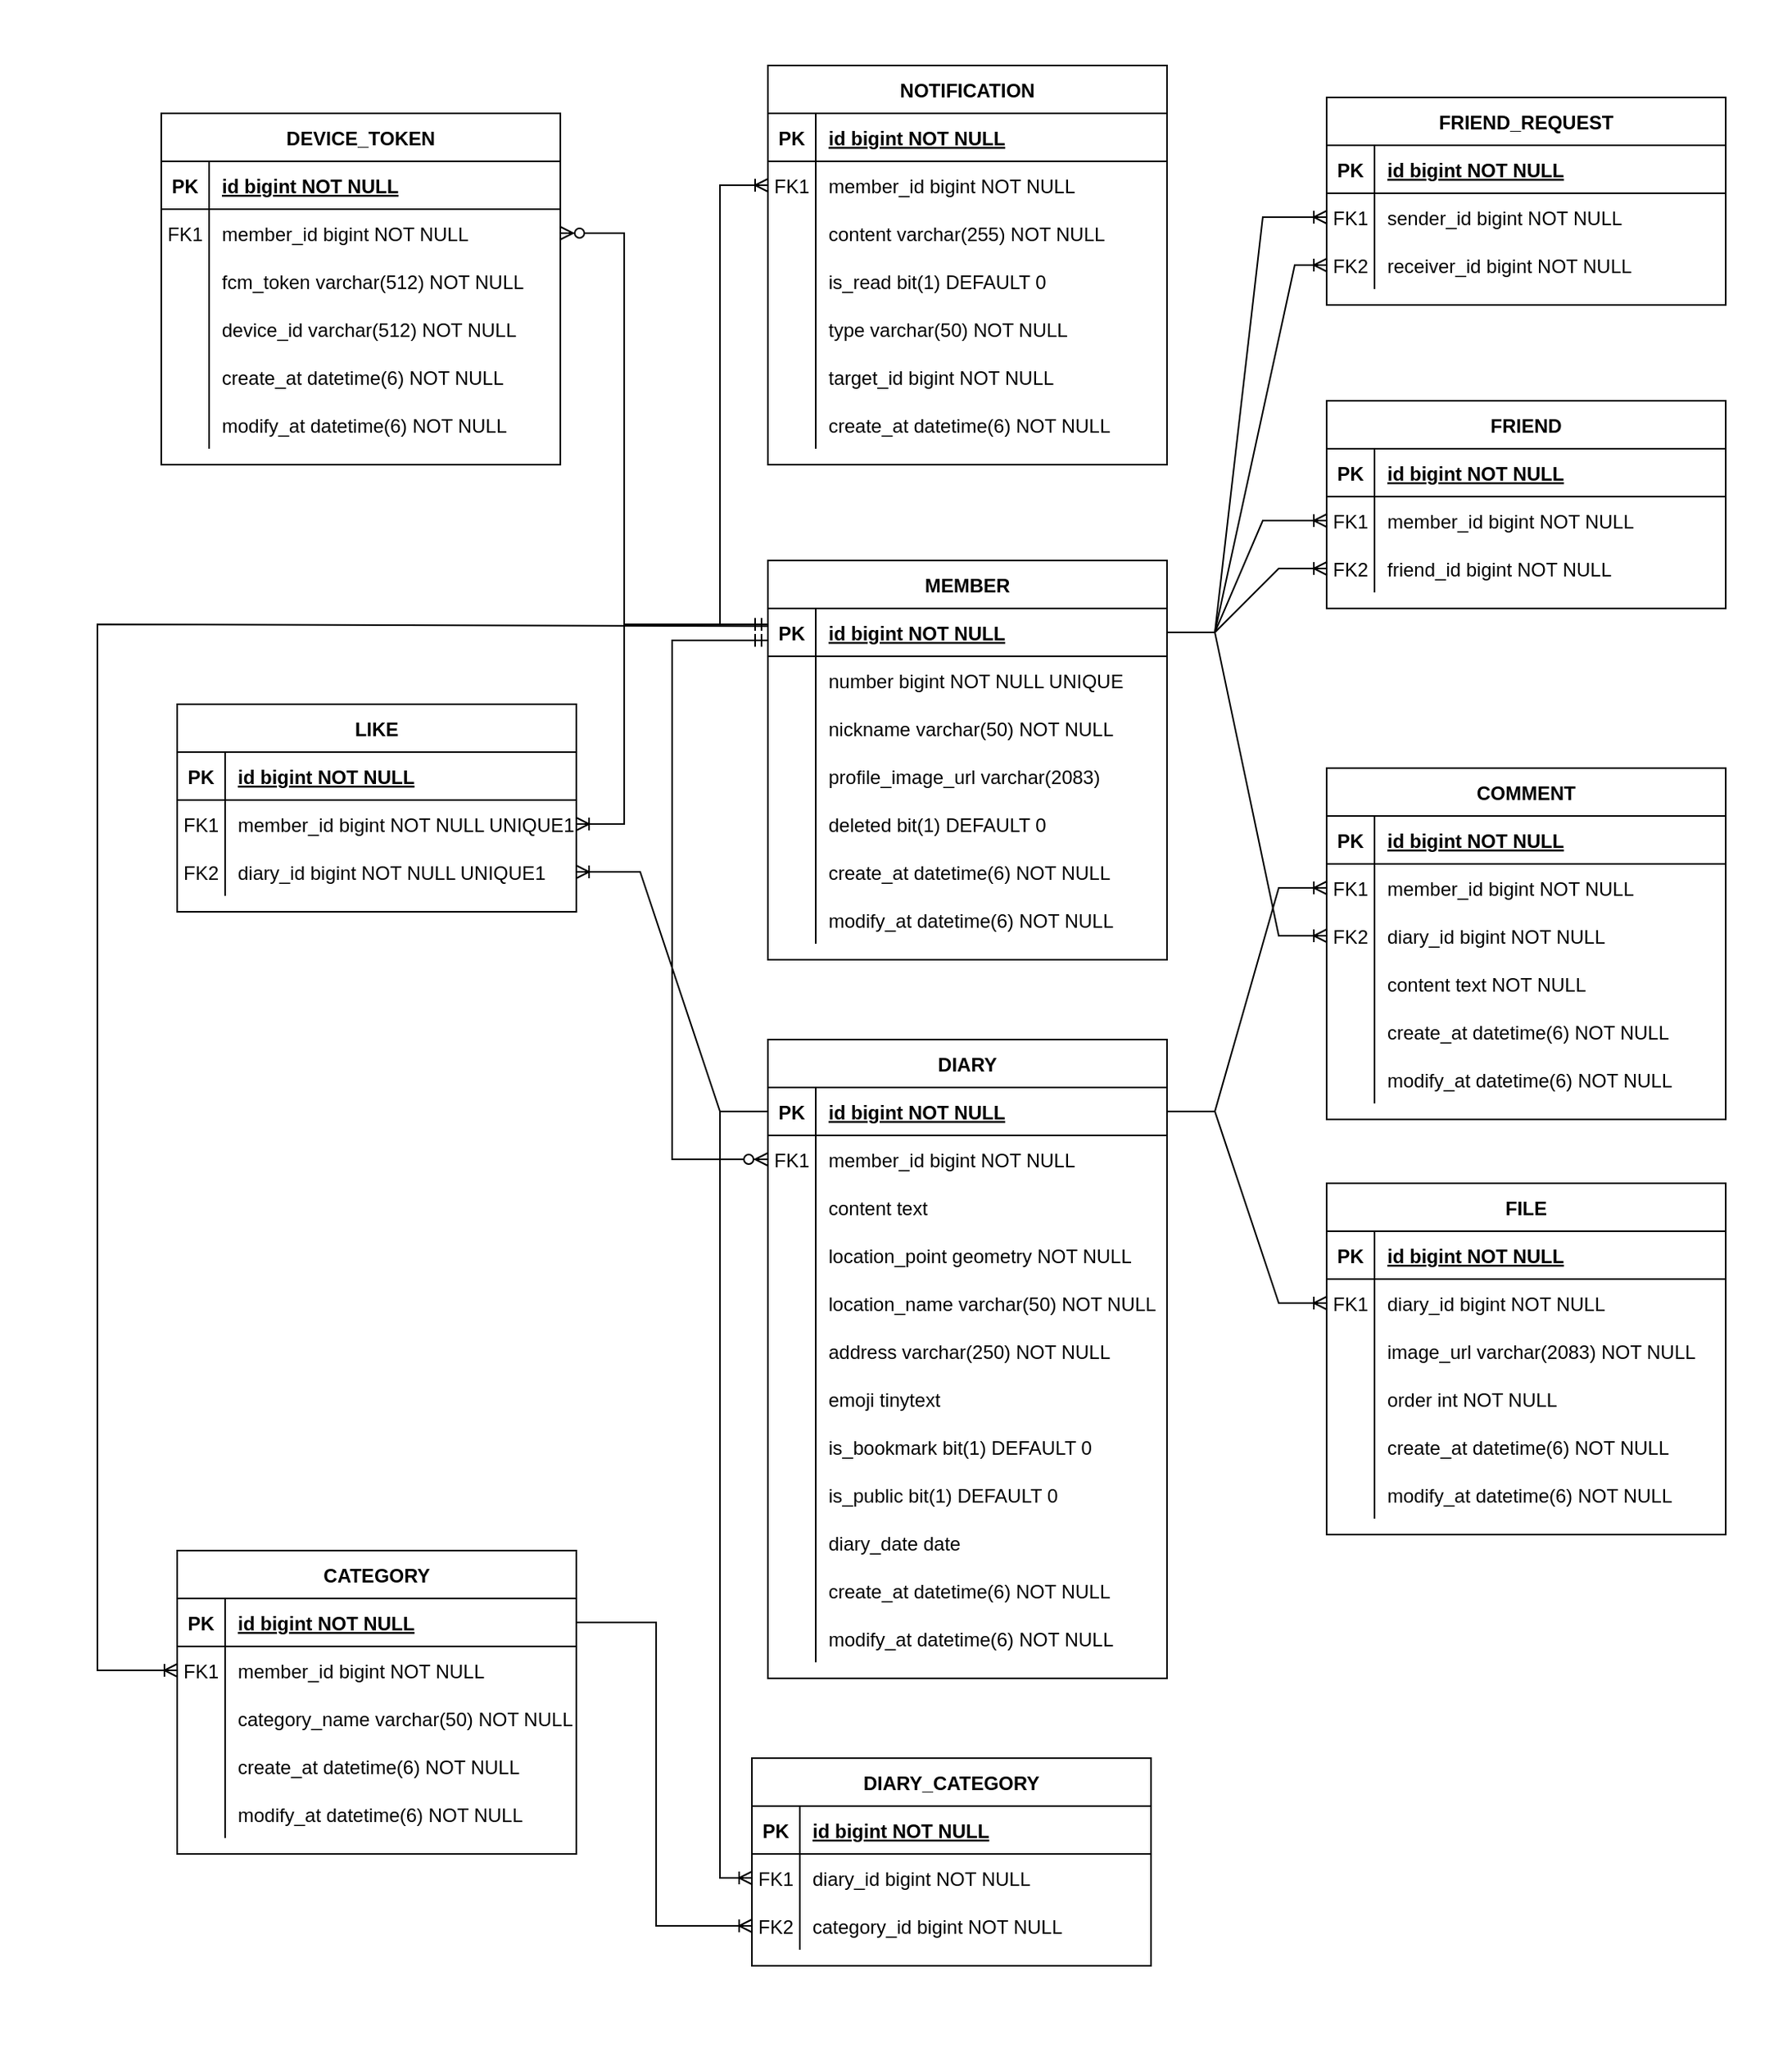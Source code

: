 <mxfile version="24.8.1">
  <diagram id="R2lEEEUBdFMjLlhIrx00" name="Page-1">
    <mxGraphModel dx="2497" dy="1939" grid="1" gridSize="10" guides="1" tooltips="1" connect="1" arrows="1" fold="1" page="1" pageScale="1" pageWidth="850" pageHeight="1100" math="0" shadow="0" extFonts="Permanent Marker^https://fonts.googleapis.com/css?family=Permanent+Marker">
      <root>
        <mxCell id="0" />
        <mxCell id="1" parent="0" />
        <mxCell id="C-vyLk0tnHw3VtMMgP7b-2" value="DIARY" style="shape=table;startSize=30;container=1;collapsible=1;childLayout=tableLayout;fixedRows=1;rowLines=0;fontStyle=1;align=center;resizeLast=1;" parent="1" vertex="1">
          <mxGeometry x="90" y="410" width="250" height="400" as="geometry" />
        </mxCell>
        <mxCell id="C-vyLk0tnHw3VtMMgP7b-3" value="" style="shape=partialRectangle;collapsible=0;dropTarget=0;pointerEvents=0;fillColor=none;points=[[0,0.5],[1,0.5]];portConstraint=eastwest;top=0;left=0;right=0;bottom=1;" parent="C-vyLk0tnHw3VtMMgP7b-2" vertex="1">
          <mxGeometry y="30" width="250" height="30" as="geometry" />
        </mxCell>
        <mxCell id="C-vyLk0tnHw3VtMMgP7b-4" value="PK" style="shape=partialRectangle;overflow=hidden;connectable=0;fillColor=none;top=0;left=0;bottom=0;right=0;fontStyle=1;" parent="C-vyLk0tnHw3VtMMgP7b-3" vertex="1">
          <mxGeometry width="30" height="30" as="geometry">
            <mxRectangle width="30" height="30" as="alternateBounds" />
          </mxGeometry>
        </mxCell>
        <mxCell id="C-vyLk0tnHw3VtMMgP7b-5" value="id bigint NOT NULL " style="shape=partialRectangle;overflow=hidden;connectable=0;fillColor=none;top=0;left=0;bottom=0;right=0;align=left;spacingLeft=6;fontStyle=5;" parent="C-vyLk0tnHw3VtMMgP7b-3" vertex="1">
          <mxGeometry x="30" width="220" height="30" as="geometry">
            <mxRectangle width="220" height="30" as="alternateBounds" />
          </mxGeometry>
        </mxCell>
        <mxCell id="C-vyLk0tnHw3VtMMgP7b-6" value="" style="shape=partialRectangle;collapsible=0;dropTarget=0;pointerEvents=0;fillColor=none;points=[[0,0.5],[1,0.5]];portConstraint=eastwest;top=0;left=0;right=0;bottom=0;" parent="C-vyLk0tnHw3VtMMgP7b-2" vertex="1">
          <mxGeometry y="60" width="250" height="30" as="geometry" />
        </mxCell>
        <mxCell id="C-vyLk0tnHw3VtMMgP7b-7" value="FK1" style="shape=partialRectangle;overflow=hidden;connectable=0;fillColor=none;top=0;left=0;bottom=0;right=0;" parent="C-vyLk0tnHw3VtMMgP7b-6" vertex="1">
          <mxGeometry width="30" height="30" as="geometry">
            <mxRectangle width="30" height="30" as="alternateBounds" />
          </mxGeometry>
        </mxCell>
        <mxCell id="C-vyLk0tnHw3VtMMgP7b-8" value="member_id bigint NOT NULL" style="shape=partialRectangle;overflow=hidden;connectable=0;fillColor=none;top=0;left=0;bottom=0;right=0;align=left;spacingLeft=6;" parent="C-vyLk0tnHw3VtMMgP7b-6" vertex="1">
          <mxGeometry x="30" width="220" height="30" as="geometry">
            <mxRectangle width="220" height="30" as="alternateBounds" />
          </mxGeometry>
        </mxCell>
        <mxCell id="qDYHi33quVYcowOQE9VO-138" value="" style="shape=partialRectangle;collapsible=0;dropTarget=0;pointerEvents=0;fillColor=none;points=[[0,0.5],[1,0.5]];portConstraint=eastwest;top=0;left=0;right=0;bottom=0;" parent="C-vyLk0tnHw3VtMMgP7b-2" vertex="1">
          <mxGeometry y="90" width="250" height="30" as="geometry" />
        </mxCell>
        <mxCell id="qDYHi33quVYcowOQE9VO-139" value="" style="shape=partialRectangle;overflow=hidden;connectable=0;fillColor=none;top=0;left=0;bottom=0;right=0;" parent="qDYHi33quVYcowOQE9VO-138" vertex="1">
          <mxGeometry width="30" height="30" as="geometry">
            <mxRectangle width="30" height="30" as="alternateBounds" />
          </mxGeometry>
        </mxCell>
        <mxCell id="qDYHi33quVYcowOQE9VO-140" value="content text" style="shape=partialRectangle;overflow=hidden;connectable=0;fillColor=none;top=0;left=0;bottom=0;right=0;align=left;spacingLeft=6;" parent="qDYHi33quVYcowOQE9VO-138" vertex="1">
          <mxGeometry x="30" width="220" height="30" as="geometry">
            <mxRectangle width="220" height="30" as="alternateBounds" />
          </mxGeometry>
        </mxCell>
        <mxCell id="qDYHi33quVYcowOQE9VO-166" value="" style="shape=partialRectangle;collapsible=0;dropTarget=0;pointerEvents=0;fillColor=none;points=[[0,0.5],[1,0.5]];portConstraint=eastwest;top=0;left=0;right=0;bottom=0;" parent="C-vyLk0tnHw3VtMMgP7b-2" vertex="1">
          <mxGeometry y="120" width="250" height="30" as="geometry" />
        </mxCell>
        <mxCell id="qDYHi33quVYcowOQE9VO-167" value="" style="shape=partialRectangle;overflow=hidden;connectable=0;fillColor=none;top=0;left=0;bottom=0;right=0;" parent="qDYHi33quVYcowOQE9VO-166" vertex="1">
          <mxGeometry width="30" height="30" as="geometry">
            <mxRectangle width="30" height="30" as="alternateBounds" />
          </mxGeometry>
        </mxCell>
        <mxCell id="qDYHi33quVYcowOQE9VO-168" value="location_point geometry NOT NULL" style="shape=partialRectangle;overflow=hidden;connectable=0;fillColor=none;top=0;left=0;bottom=0;right=0;align=left;spacingLeft=6;" parent="qDYHi33quVYcowOQE9VO-166" vertex="1">
          <mxGeometry x="30" width="220" height="30" as="geometry">
            <mxRectangle width="220" height="30" as="alternateBounds" />
          </mxGeometry>
        </mxCell>
        <mxCell id="_2pdt-GVAGijaZ27lPzb-1" value="" style="shape=partialRectangle;collapsible=0;dropTarget=0;pointerEvents=0;fillColor=none;points=[[0,0.5],[1,0.5]];portConstraint=eastwest;top=0;left=0;right=0;bottom=0;" parent="C-vyLk0tnHw3VtMMgP7b-2" vertex="1">
          <mxGeometry y="150" width="250" height="30" as="geometry" />
        </mxCell>
        <mxCell id="_2pdt-GVAGijaZ27lPzb-2" value="" style="shape=partialRectangle;overflow=hidden;connectable=0;fillColor=none;top=0;left=0;bottom=0;right=0;" parent="_2pdt-GVAGijaZ27lPzb-1" vertex="1">
          <mxGeometry width="30" height="30" as="geometry">
            <mxRectangle width="30" height="30" as="alternateBounds" />
          </mxGeometry>
        </mxCell>
        <mxCell id="_2pdt-GVAGijaZ27lPzb-3" value="location_name varchar(50) NOT NULL" style="shape=partialRectangle;overflow=hidden;connectable=0;fillColor=none;top=0;left=0;bottom=0;right=0;align=left;spacingLeft=6;" parent="_2pdt-GVAGijaZ27lPzb-1" vertex="1">
          <mxGeometry x="30" width="220" height="30" as="geometry">
            <mxRectangle width="220" height="30" as="alternateBounds" />
          </mxGeometry>
        </mxCell>
        <mxCell id="_2pdt-GVAGijaZ27lPzb-62" value="" style="shape=partialRectangle;collapsible=0;dropTarget=0;pointerEvents=0;fillColor=none;points=[[0,0.5],[1,0.5]];portConstraint=eastwest;top=0;left=0;right=0;bottom=0;" parent="C-vyLk0tnHw3VtMMgP7b-2" vertex="1">
          <mxGeometry y="180" width="250" height="30" as="geometry" />
        </mxCell>
        <mxCell id="_2pdt-GVAGijaZ27lPzb-63" value="" style="shape=partialRectangle;overflow=hidden;connectable=0;fillColor=none;top=0;left=0;bottom=0;right=0;" parent="_2pdt-GVAGijaZ27lPzb-62" vertex="1">
          <mxGeometry width="30" height="30" as="geometry">
            <mxRectangle width="30" height="30" as="alternateBounds" />
          </mxGeometry>
        </mxCell>
        <mxCell id="_2pdt-GVAGijaZ27lPzb-64" value="address varchar(250) NOT NULL" style="shape=partialRectangle;overflow=hidden;connectable=0;fillColor=none;top=0;left=0;bottom=0;right=0;align=left;spacingLeft=6;" parent="_2pdt-GVAGijaZ27lPzb-62" vertex="1">
          <mxGeometry x="30" width="220" height="30" as="geometry">
            <mxRectangle width="220" height="30" as="alternateBounds" />
          </mxGeometry>
        </mxCell>
        <mxCell id="_2pdt-GVAGijaZ27lPzb-4" value="" style="shape=partialRectangle;collapsible=0;dropTarget=0;pointerEvents=0;fillColor=none;points=[[0,0.5],[1,0.5]];portConstraint=eastwest;top=0;left=0;right=0;bottom=0;" parent="C-vyLk0tnHw3VtMMgP7b-2" vertex="1">
          <mxGeometry y="210" width="250" height="30" as="geometry" />
        </mxCell>
        <mxCell id="_2pdt-GVAGijaZ27lPzb-5" value="" style="shape=partialRectangle;overflow=hidden;connectable=0;fillColor=none;top=0;left=0;bottom=0;right=0;" parent="_2pdt-GVAGijaZ27lPzb-4" vertex="1">
          <mxGeometry width="30" height="30" as="geometry">
            <mxRectangle width="30" height="30" as="alternateBounds" />
          </mxGeometry>
        </mxCell>
        <mxCell id="_2pdt-GVAGijaZ27lPzb-6" value="emoji tinytext" style="shape=partialRectangle;overflow=hidden;connectable=0;fillColor=none;top=0;left=0;bottom=0;right=0;align=left;spacingLeft=6;" parent="_2pdt-GVAGijaZ27lPzb-4" vertex="1">
          <mxGeometry x="30" width="220" height="30" as="geometry">
            <mxRectangle width="220" height="30" as="alternateBounds" />
          </mxGeometry>
        </mxCell>
        <mxCell id="_2pdt-GVAGijaZ27lPzb-7" value="" style="shape=partialRectangle;collapsible=0;dropTarget=0;pointerEvents=0;fillColor=none;points=[[0,0.5],[1,0.5]];portConstraint=eastwest;top=0;left=0;right=0;bottom=0;" parent="C-vyLk0tnHw3VtMMgP7b-2" vertex="1">
          <mxGeometry y="240" width="250" height="30" as="geometry" />
        </mxCell>
        <mxCell id="_2pdt-GVAGijaZ27lPzb-8" value="" style="shape=partialRectangle;overflow=hidden;connectable=0;fillColor=none;top=0;left=0;bottom=0;right=0;" parent="_2pdt-GVAGijaZ27lPzb-7" vertex="1">
          <mxGeometry width="30" height="30" as="geometry">
            <mxRectangle width="30" height="30" as="alternateBounds" />
          </mxGeometry>
        </mxCell>
        <mxCell id="_2pdt-GVAGijaZ27lPzb-9" value="is_bookmark bit(1) DEFAULT 0" style="shape=partialRectangle;overflow=hidden;connectable=0;fillColor=none;top=0;left=0;bottom=0;right=0;align=left;spacingLeft=6;" parent="_2pdt-GVAGijaZ27lPzb-7" vertex="1">
          <mxGeometry x="30" width="220" height="30" as="geometry">
            <mxRectangle width="220" height="30" as="alternateBounds" />
          </mxGeometry>
        </mxCell>
        <mxCell id="_2pdt-GVAGijaZ27lPzb-10" value="" style="shape=partialRectangle;collapsible=0;dropTarget=0;pointerEvents=0;fillColor=none;points=[[0,0.5],[1,0.5]];portConstraint=eastwest;top=0;left=0;right=0;bottom=0;" parent="C-vyLk0tnHw3VtMMgP7b-2" vertex="1">
          <mxGeometry y="270" width="250" height="30" as="geometry" />
        </mxCell>
        <mxCell id="_2pdt-GVAGijaZ27lPzb-11" value="" style="shape=partialRectangle;overflow=hidden;connectable=0;fillColor=none;top=0;left=0;bottom=0;right=0;" parent="_2pdt-GVAGijaZ27lPzb-10" vertex="1">
          <mxGeometry width="30" height="30" as="geometry">
            <mxRectangle width="30" height="30" as="alternateBounds" />
          </mxGeometry>
        </mxCell>
        <mxCell id="_2pdt-GVAGijaZ27lPzb-12" value="is_public bit(1) DEFAULT 0" style="shape=partialRectangle;overflow=hidden;connectable=0;fillColor=none;top=0;left=0;bottom=0;right=0;align=left;spacingLeft=6;" parent="_2pdt-GVAGijaZ27lPzb-10" vertex="1">
          <mxGeometry x="30" width="220" height="30" as="geometry">
            <mxRectangle width="220" height="30" as="alternateBounds" />
          </mxGeometry>
        </mxCell>
        <mxCell id="ZHx2kzSaQFUZ93397Dja-1" value="" style="shape=partialRectangle;collapsible=0;dropTarget=0;pointerEvents=0;fillColor=none;points=[[0,0.5],[1,0.5]];portConstraint=eastwest;top=0;left=0;right=0;bottom=0;" vertex="1" parent="C-vyLk0tnHw3VtMMgP7b-2">
          <mxGeometry y="300" width="250" height="30" as="geometry" />
        </mxCell>
        <mxCell id="ZHx2kzSaQFUZ93397Dja-2" value="" style="shape=partialRectangle;overflow=hidden;connectable=0;fillColor=none;top=0;left=0;bottom=0;right=0;" vertex="1" parent="ZHx2kzSaQFUZ93397Dja-1">
          <mxGeometry width="30" height="30" as="geometry">
            <mxRectangle width="30" height="30" as="alternateBounds" />
          </mxGeometry>
        </mxCell>
        <mxCell id="ZHx2kzSaQFUZ93397Dja-3" value="diary_date date" style="shape=partialRectangle;overflow=hidden;connectable=0;fillColor=none;top=0;left=0;bottom=0;right=0;align=left;spacingLeft=6;" vertex="1" parent="ZHx2kzSaQFUZ93397Dja-1">
          <mxGeometry x="30" width="220" height="30" as="geometry">
            <mxRectangle width="220" height="30" as="alternateBounds" />
          </mxGeometry>
        </mxCell>
        <mxCell id="qDYHi33quVYcowOQE9VO-132" value="" style="shape=partialRectangle;collapsible=0;dropTarget=0;pointerEvents=0;fillColor=none;points=[[0,0.5],[1,0.5]];portConstraint=eastwest;top=0;left=0;right=0;bottom=0;" parent="C-vyLk0tnHw3VtMMgP7b-2" vertex="1">
          <mxGeometry y="330" width="250" height="30" as="geometry" />
        </mxCell>
        <mxCell id="qDYHi33quVYcowOQE9VO-133" value="" style="shape=partialRectangle;overflow=hidden;connectable=0;fillColor=none;top=0;left=0;bottom=0;right=0;" parent="qDYHi33quVYcowOQE9VO-132" vertex="1">
          <mxGeometry width="30" height="30" as="geometry">
            <mxRectangle width="30" height="30" as="alternateBounds" />
          </mxGeometry>
        </mxCell>
        <mxCell id="qDYHi33quVYcowOQE9VO-134" value="create_at datetime(6) NOT NULL" style="shape=partialRectangle;overflow=hidden;connectable=0;fillColor=none;top=0;left=0;bottom=0;right=0;align=left;spacingLeft=6;" parent="qDYHi33quVYcowOQE9VO-132" vertex="1">
          <mxGeometry x="30" width="220" height="30" as="geometry">
            <mxRectangle width="220" height="30" as="alternateBounds" />
          </mxGeometry>
        </mxCell>
        <mxCell id="qDYHi33quVYcowOQE9VO-135" value="" style="shape=partialRectangle;collapsible=0;dropTarget=0;pointerEvents=0;fillColor=none;points=[[0,0.5],[1,0.5]];portConstraint=eastwest;top=0;left=0;right=0;bottom=0;" parent="C-vyLk0tnHw3VtMMgP7b-2" vertex="1">
          <mxGeometry y="360" width="250" height="30" as="geometry" />
        </mxCell>
        <mxCell id="qDYHi33quVYcowOQE9VO-136" value="" style="shape=partialRectangle;overflow=hidden;connectable=0;fillColor=none;top=0;left=0;bottom=0;right=0;" parent="qDYHi33quVYcowOQE9VO-135" vertex="1">
          <mxGeometry width="30" height="30" as="geometry">
            <mxRectangle width="30" height="30" as="alternateBounds" />
          </mxGeometry>
        </mxCell>
        <mxCell id="qDYHi33quVYcowOQE9VO-137" value="modify_at datetime(6) NOT NULL" style="shape=partialRectangle;overflow=hidden;connectable=0;fillColor=none;top=0;left=0;bottom=0;right=0;align=left;spacingLeft=6;" parent="qDYHi33quVYcowOQE9VO-135" vertex="1">
          <mxGeometry x="30" width="220" height="30" as="geometry">
            <mxRectangle width="220" height="30" as="alternateBounds" />
          </mxGeometry>
        </mxCell>
        <mxCell id="C-vyLk0tnHw3VtMMgP7b-13" value="FRIEND" style="shape=table;startSize=30;container=1;collapsible=1;childLayout=tableLayout;fixedRows=1;rowLines=0;fontStyle=1;align=center;resizeLast=1;" parent="1" vertex="1">
          <mxGeometry x="440" y="10" width="250" height="130" as="geometry" />
        </mxCell>
        <mxCell id="C-vyLk0tnHw3VtMMgP7b-14" value="" style="shape=partialRectangle;collapsible=0;dropTarget=0;pointerEvents=0;fillColor=none;points=[[0,0.5],[1,0.5]];portConstraint=eastwest;top=0;left=0;right=0;bottom=1;" parent="C-vyLk0tnHw3VtMMgP7b-13" vertex="1">
          <mxGeometry y="30" width="250" height="30" as="geometry" />
        </mxCell>
        <mxCell id="C-vyLk0tnHw3VtMMgP7b-15" value="PK" style="shape=partialRectangle;overflow=hidden;connectable=0;fillColor=none;top=0;left=0;bottom=0;right=0;fontStyle=1;" parent="C-vyLk0tnHw3VtMMgP7b-14" vertex="1">
          <mxGeometry width="30" height="30" as="geometry">
            <mxRectangle width="30" height="30" as="alternateBounds" />
          </mxGeometry>
        </mxCell>
        <mxCell id="C-vyLk0tnHw3VtMMgP7b-16" value="id bigint NOT NULL " style="shape=partialRectangle;overflow=hidden;connectable=0;fillColor=none;top=0;left=0;bottom=0;right=0;align=left;spacingLeft=6;fontStyle=5;" parent="C-vyLk0tnHw3VtMMgP7b-14" vertex="1">
          <mxGeometry x="30" width="220" height="30" as="geometry">
            <mxRectangle width="220" height="30" as="alternateBounds" />
          </mxGeometry>
        </mxCell>
        <mxCell id="C-vyLk0tnHw3VtMMgP7b-17" value="" style="shape=partialRectangle;collapsible=0;dropTarget=0;pointerEvents=0;fillColor=none;points=[[0,0.5],[1,0.5]];portConstraint=eastwest;top=0;left=0;right=0;bottom=0;" parent="C-vyLk0tnHw3VtMMgP7b-13" vertex="1">
          <mxGeometry y="60" width="250" height="30" as="geometry" />
        </mxCell>
        <mxCell id="C-vyLk0tnHw3VtMMgP7b-18" value="FK1" style="shape=partialRectangle;overflow=hidden;connectable=0;fillColor=none;top=0;left=0;bottom=0;right=0;" parent="C-vyLk0tnHw3VtMMgP7b-17" vertex="1">
          <mxGeometry width="30" height="30" as="geometry">
            <mxRectangle width="30" height="30" as="alternateBounds" />
          </mxGeometry>
        </mxCell>
        <mxCell id="C-vyLk0tnHw3VtMMgP7b-19" value="member_id bigint NOT NULL" style="shape=partialRectangle;overflow=hidden;connectable=0;fillColor=none;top=0;left=0;bottom=0;right=0;align=left;spacingLeft=6;" parent="C-vyLk0tnHw3VtMMgP7b-17" vertex="1">
          <mxGeometry x="30" width="220" height="30" as="geometry">
            <mxRectangle width="220" height="30" as="alternateBounds" />
          </mxGeometry>
        </mxCell>
        <mxCell id="C-vyLk0tnHw3VtMMgP7b-20" value="" style="shape=partialRectangle;collapsible=0;dropTarget=0;pointerEvents=0;fillColor=none;points=[[0,0.5],[1,0.5]];portConstraint=eastwest;top=0;left=0;right=0;bottom=0;" parent="C-vyLk0tnHw3VtMMgP7b-13" vertex="1">
          <mxGeometry y="90" width="250" height="30" as="geometry" />
        </mxCell>
        <mxCell id="C-vyLk0tnHw3VtMMgP7b-21" value="FK2" style="shape=partialRectangle;overflow=hidden;connectable=0;fillColor=none;top=0;left=0;bottom=0;right=0;" parent="C-vyLk0tnHw3VtMMgP7b-20" vertex="1">
          <mxGeometry width="30" height="30" as="geometry">
            <mxRectangle width="30" height="30" as="alternateBounds" />
          </mxGeometry>
        </mxCell>
        <mxCell id="C-vyLk0tnHw3VtMMgP7b-22" value="friend_id bigint NOT NULL" style="shape=partialRectangle;overflow=hidden;connectable=0;fillColor=none;top=0;left=0;bottom=0;right=0;align=left;spacingLeft=6;" parent="C-vyLk0tnHw3VtMMgP7b-20" vertex="1">
          <mxGeometry x="30" width="220" height="30" as="geometry">
            <mxRectangle width="220" height="30" as="alternateBounds" />
          </mxGeometry>
        </mxCell>
        <mxCell id="C-vyLk0tnHw3VtMMgP7b-23" value="MEMBER" style="shape=table;startSize=30;container=1;collapsible=1;childLayout=tableLayout;fixedRows=1;rowLines=0;fontStyle=1;align=center;resizeLast=1;" parent="1" vertex="1">
          <mxGeometry x="90" y="110" width="250" height="250" as="geometry" />
        </mxCell>
        <mxCell id="C-vyLk0tnHw3VtMMgP7b-24" value="" style="shape=partialRectangle;collapsible=0;dropTarget=0;pointerEvents=0;fillColor=none;points=[[0,0.5],[1,0.5]];portConstraint=eastwest;top=0;left=0;right=0;bottom=1;" parent="C-vyLk0tnHw3VtMMgP7b-23" vertex="1">
          <mxGeometry y="30" width="250" height="30" as="geometry" />
        </mxCell>
        <mxCell id="C-vyLk0tnHw3VtMMgP7b-25" value="PK" style="shape=partialRectangle;overflow=hidden;connectable=0;fillColor=none;top=0;left=0;bottom=0;right=0;fontStyle=1;" parent="C-vyLk0tnHw3VtMMgP7b-24" vertex="1">
          <mxGeometry width="30" height="30" as="geometry">
            <mxRectangle width="30" height="30" as="alternateBounds" />
          </mxGeometry>
        </mxCell>
        <mxCell id="C-vyLk0tnHw3VtMMgP7b-26" value="id bigint NOT NULL " style="shape=partialRectangle;overflow=hidden;connectable=0;fillColor=none;top=0;left=0;bottom=0;right=0;align=left;spacingLeft=6;fontStyle=5;" parent="C-vyLk0tnHw3VtMMgP7b-24" vertex="1">
          <mxGeometry x="30" width="220" height="30" as="geometry">
            <mxRectangle width="220" height="30" as="alternateBounds" />
          </mxGeometry>
        </mxCell>
        <mxCell id="C-vyLk0tnHw3VtMMgP7b-27" value="" style="shape=partialRectangle;collapsible=0;dropTarget=0;pointerEvents=0;fillColor=none;points=[[0,0.5],[1,0.5]];portConstraint=eastwest;top=0;left=0;right=0;bottom=0;" parent="C-vyLk0tnHw3VtMMgP7b-23" vertex="1">
          <mxGeometry y="60" width="250" height="30" as="geometry" />
        </mxCell>
        <mxCell id="C-vyLk0tnHw3VtMMgP7b-28" value="" style="shape=partialRectangle;overflow=hidden;connectable=0;fillColor=none;top=0;left=0;bottom=0;right=0;" parent="C-vyLk0tnHw3VtMMgP7b-27" vertex="1">
          <mxGeometry width="30" height="30" as="geometry">
            <mxRectangle width="30" height="30" as="alternateBounds" />
          </mxGeometry>
        </mxCell>
        <mxCell id="C-vyLk0tnHw3VtMMgP7b-29" value="number bigint NOT NULL UNIQUE" style="shape=partialRectangle;overflow=hidden;connectable=0;fillColor=none;top=0;left=0;bottom=0;right=0;align=left;spacingLeft=6;" parent="C-vyLk0tnHw3VtMMgP7b-27" vertex="1">
          <mxGeometry x="30" width="220" height="30" as="geometry">
            <mxRectangle width="220" height="30" as="alternateBounds" />
          </mxGeometry>
        </mxCell>
        <mxCell id="qDYHi33quVYcowOQE9VO-110" value="" style="shape=partialRectangle;collapsible=0;dropTarget=0;pointerEvents=0;fillColor=none;points=[[0,0.5],[1,0.5]];portConstraint=eastwest;top=0;left=0;right=0;bottom=0;" parent="C-vyLk0tnHw3VtMMgP7b-23" vertex="1">
          <mxGeometry y="90" width="250" height="30" as="geometry" />
        </mxCell>
        <mxCell id="qDYHi33quVYcowOQE9VO-111" value="" style="shape=partialRectangle;overflow=hidden;connectable=0;fillColor=none;top=0;left=0;bottom=0;right=0;" parent="qDYHi33quVYcowOQE9VO-110" vertex="1">
          <mxGeometry width="30" height="30" as="geometry">
            <mxRectangle width="30" height="30" as="alternateBounds" />
          </mxGeometry>
        </mxCell>
        <mxCell id="qDYHi33quVYcowOQE9VO-112" value="nickname varchar(50) NOT NULL" style="shape=partialRectangle;overflow=hidden;connectable=0;fillColor=none;top=0;left=0;bottom=0;right=0;align=left;spacingLeft=6;" parent="qDYHi33quVYcowOQE9VO-110" vertex="1">
          <mxGeometry x="30" width="220" height="30" as="geometry">
            <mxRectangle width="220" height="30" as="alternateBounds" />
          </mxGeometry>
        </mxCell>
        <mxCell id="qDYHi33quVYcowOQE9VO-113" value="" style="shape=partialRectangle;collapsible=0;dropTarget=0;pointerEvents=0;fillColor=none;points=[[0,0.5],[1,0.5]];portConstraint=eastwest;top=0;left=0;right=0;bottom=0;" parent="C-vyLk0tnHw3VtMMgP7b-23" vertex="1">
          <mxGeometry y="120" width="250" height="30" as="geometry" />
        </mxCell>
        <mxCell id="qDYHi33quVYcowOQE9VO-114" value="" style="shape=partialRectangle;overflow=hidden;connectable=0;fillColor=none;top=0;left=0;bottom=0;right=0;" parent="qDYHi33quVYcowOQE9VO-113" vertex="1">
          <mxGeometry width="30" height="30" as="geometry">
            <mxRectangle width="30" height="30" as="alternateBounds" />
          </mxGeometry>
        </mxCell>
        <mxCell id="qDYHi33quVYcowOQE9VO-115" value="profile_image_url varchar(2083)" style="shape=partialRectangle;overflow=hidden;connectable=0;fillColor=none;top=0;left=0;bottom=0;right=0;align=left;spacingLeft=6;" parent="qDYHi33quVYcowOQE9VO-113" vertex="1">
          <mxGeometry x="30" width="220" height="30" as="geometry">
            <mxRectangle width="220" height="30" as="alternateBounds" />
          </mxGeometry>
        </mxCell>
        <mxCell id="ZHx2kzSaQFUZ93397Dja-25" value="" style="shape=partialRectangle;collapsible=0;dropTarget=0;pointerEvents=0;fillColor=none;points=[[0,0.5],[1,0.5]];portConstraint=eastwest;top=0;left=0;right=0;bottom=0;" vertex="1" parent="C-vyLk0tnHw3VtMMgP7b-23">
          <mxGeometry y="150" width="250" height="30" as="geometry" />
        </mxCell>
        <mxCell id="ZHx2kzSaQFUZ93397Dja-26" value="" style="shape=partialRectangle;overflow=hidden;connectable=0;fillColor=none;top=0;left=0;bottom=0;right=0;" vertex="1" parent="ZHx2kzSaQFUZ93397Dja-25">
          <mxGeometry width="30" height="30" as="geometry">
            <mxRectangle width="30" height="30" as="alternateBounds" />
          </mxGeometry>
        </mxCell>
        <mxCell id="ZHx2kzSaQFUZ93397Dja-27" value="deleted bit(1) DEFAULT 0" style="shape=partialRectangle;overflow=hidden;connectable=0;fillColor=none;top=0;left=0;bottom=0;right=0;align=left;spacingLeft=6;" vertex="1" parent="ZHx2kzSaQFUZ93397Dja-25">
          <mxGeometry x="30" width="220" height="30" as="geometry">
            <mxRectangle width="220" height="30" as="alternateBounds" />
          </mxGeometry>
        </mxCell>
        <mxCell id="ZHx2kzSaQFUZ93397Dja-31" value="" style="shape=partialRectangle;collapsible=0;dropTarget=0;pointerEvents=0;fillColor=none;points=[[0,0.5],[1,0.5]];portConstraint=eastwest;top=0;left=0;right=0;bottom=0;" vertex="1" parent="C-vyLk0tnHw3VtMMgP7b-23">
          <mxGeometry y="180" width="250" height="30" as="geometry" />
        </mxCell>
        <mxCell id="ZHx2kzSaQFUZ93397Dja-32" value="" style="shape=partialRectangle;overflow=hidden;connectable=0;fillColor=none;top=0;left=0;bottom=0;right=0;" vertex="1" parent="ZHx2kzSaQFUZ93397Dja-31">
          <mxGeometry width="30" height="30" as="geometry">
            <mxRectangle width="30" height="30" as="alternateBounds" />
          </mxGeometry>
        </mxCell>
        <mxCell id="ZHx2kzSaQFUZ93397Dja-33" value="create_at datetime(6) NOT NULL" style="shape=partialRectangle;overflow=hidden;connectable=0;fillColor=none;top=0;left=0;bottom=0;right=0;align=left;spacingLeft=6;" vertex="1" parent="ZHx2kzSaQFUZ93397Dja-31">
          <mxGeometry x="30" width="220" height="30" as="geometry">
            <mxRectangle width="220" height="30" as="alternateBounds" />
          </mxGeometry>
        </mxCell>
        <mxCell id="ZHx2kzSaQFUZ93397Dja-28" value="" style="shape=partialRectangle;collapsible=0;dropTarget=0;pointerEvents=0;fillColor=none;points=[[0,0.5],[1,0.5]];portConstraint=eastwest;top=0;left=0;right=0;bottom=0;" vertex="1" parent="C-vyLk0tnHw3VtMMgP7b-23">
          <mxGeometry y="210" width="250" height="30" as="geometry" />
        </mxCell>
        <mxCell id="ZHx2kzSaQFUZ93397Dja-29" value="" style="shape=partialRectangle;overflow=hidden;connectable=0;fillColor=none;top=0;left=0;bottom=0;right=0;" vertex="1" parent="ZHx2kzSaQFUZ93397Dja-28">
          <mxGeometry width="30" height="30" as="geometry">
            <mxRectangle width="30" height="30" as="alternateBounds" />
          </mxGeometry>
        </mxCell>
        <mxCell id="ZHx2kzSaQFUZ93397Dja-30" value="modify_at datetime(6) NOT NULL" style="shape=partialRectangle;overflow=hidden;connectable=0;fillColor=none;top=0;left=0;bottom=0;right=0;align=left;spacingLeft=6;" vertex="1" parent="ZHx2kzSaQFUZ93397Dja-28">
          <mxGeometry x="30" width="220" height="30" as="geometry">
            <mxRectangle width="220" height="30" as="alternateBounds" />
          </mxGeometry>
        </mxCell>
        <mxCell id="qDYHi33quVYcowOQE9VO-2" value="NOTIFICATION" style="shape=table;startSize=30;container=1;collapsible=1;childLayout=tableLayout;fixedRows=1;rowLines=0;fontStyle=1;align=center;resizeLast=1;" parent="1" vertex="1">
          <mxGeometry x="90" y="-200" width="250" height="250.0" as="geometry" />
        </mxCell>
        <mxCell id="qDYHi33quVYcowOQE9VO-3" value="" style="shape=partialRectangle;collapsible=0;dropTarget=0;pointerEvents=0;fillColor=none;points=[[0,0.5],[1,0.5]];portConstraint=eastwest;top=0;left=0;right=0;bottom=1;" parent="qDYHi33quVYcowOQE9VO-2" vertex="1">
          <mxGeometry y="30" width="250" height="30" as="geometry" />
        </mxCell>
        <mxCell id="qDYHi33quVYcowOQE9VO-4" value="PK" style="shape=partialRectangle;overflow=hidden;connectable=0;fillColor=none;top=0;left=0;bottom=0;right=0;fontStyle=1;" parent="qDYHi33quVYcowOQE9VO-3" vertex="1">
          <mxGeometry width="30" height="30" as="geometry">
            <mxRectangle width="30" height="30" as="alternateBounds" />
          </mxGeometry>
        </mxCell>
        <mxCell id="qDYHi33quVYcowOQE9VO-5" value="id bigint NOT NULL " style="shape=partialRectangle;overflow=hidden;connectable=0;fillColor=none;top=0;left=0;bottom=0;right=0;align=left;spacingLeft=6;fontStyle=5;" parent="qDYHi33quVYcowOQE9VO-3" vertex="1">
          <mxGeometry x="30" width="220" height="30" as="geometry">
            <mxRectangle width="220" height="30" as="alternateBounds" />
          </mxGeometry>
        </mxCell>
        <mxCell id="qDYHi33quVYcowOQE9VO-9" value="" style="shape=partialRectangle;collapsible=0;dropTarget=0;pointerEvents=0;fillColor=none;points=[[0,0.5],[1,0.5]];portConstraint=eastwest;top=0;left=0;right=0;bottom=0;" parent="qDYHi33quVYcowOQE9VO-2" vertex="1">
          <mxGeometry y="60" width="250" height="30" as="geometry" />
        </mxCell>
        <mxCell id="qDYHi33quVYcowOQE9VO-10" value="FK1" style="shape=partialRectangle;overflow=hidden;connectable=0;fillColor=none;top=0;left=0;bottom=0;right=0;" parent="qDYHi33quVYcowOQE9VO-9" vertex="1">
          <mxGeometry width="30" height="30" as="geometry">
            <mxRectangle width="30" height="30" as="alternateBounds" />
          </mxGeometry>
        </mxCell>
        <mxCell id="qDYHi33quVYcowOQE9VO-11" value="member_id bigint NOT NULL" style="shape=partialRectangle;overflow=hidden;connectable=0;fillColor=none;top=0;left=0;bottom=0;right=0;align=left;spacingLeft=6;" parent="qDYHi33quVYcowOQE9VO-9" vertex="1">
          <mxGeometry x="30" width="220" height="30" as="geometry">
            <mxRectangle width="220" height="30" as="alternateBounds" />
          </mxGeometry>
        </mxCell>
        <mxCell id="_2pdt-GVAGijaZ27lPzb-53" value="" style="shape=partialRectangle;collapsible=0;dropTarget=0;pointerEvents=0;fillColor=none;points=[[0,0.5],[1,0.5]];portConstraint=eastwest;top=0;left=0;right=0;bottom=0;" parent="qDYHi33quVYcowOQE9VO-2" vertex="1">
          <mxGeometry y="90" width="250" height="30" as="geometry" />
        </mxCell>
        <mxCell id="_2pdt-GVAGijaZ27lPzb-54" value="&#xa;" style="shape=partialRectangle;overflow=hidden;connectable=0;fillColor=none;top=0;left=0;bottom=0;right=0;" parent="_2pdt-GVAGijaZ27lPzb-53" vertex="1">
          <mxGeometry width="30" height="30" as="geometry">
            <mxRectangle width="30" height="30" as="alternateBounds" />
          </mxGeometry>
        </mxCell>
        <mxCell id="_2pdt-GVAGijaZ27lPzb-55" value="content varchar(255) NOT NULL" style="shape=partialRectangle;overflow=hidden;connectable=0;fillColor=none;top=0;left=0;bottom=0;right=0;align=left;spacingLeft=6;" parent="_2pdt-GVAGijaZ27lPzb-53" vertex="1">
          <mxGeometry x="30" width="220" height="30" as="geometry">
            <mxRectangle width="220" height="30" as="alternateBounds" />
          </mxGeometry>
        </mxCell>
        <mxCell id="qDYHi33quVYcowOQE9VO-101" value="" style="shape=partialRectangle;collapsible=0;dropTarget=0;pointerEvents=0;fillColor=none;points=[[0,0.5],[1,0.5]];portConstraint=eastwest;top=0;left=0;right=0;bottom=0;" parent="qDYHi33quVYcowOQE9VO-2" vertex="1">
          <mxGeometry y="120" width="250" height="30" as="geometry" />
        </mxCell>
        <mxCell id="qDYHi33quVYcowOQE9VO-102" value="&#xa;" style="shape=partialRectangle;overflow=hidden;connectable=0;fillColor=none;top=0;left=0;bottom=0;right=0;" parent="qDYHi33quVYcowOQE9VO-101" vertex="1">
          <mxGeometry width="30" height="30" as="geometry">
            <mxRectangle width="30" height="30" as="alternateBounds" />
          </mxGeometry>
        </mxCell>
        <mxCell id="qDYHi33quVYcowOQE9VO-103" value="is_read bit(1) DEFAULT 0" style="shape=partialRectangle;overflow=hidden;connectable=0;fillColor=none;top=0;left=0;bottom=0;right=0;align=left;spacingLeft=6;" parent="qDYHi33quVYcowOQE9VO-101" vertex="1">
          <mxGeometry x="30" width="220" height="30" as="geometry">
            <mxRectangle width="220" height="30" as="alternateBounds" />
          </mxGeometry>
        </mxCell>
        <mxCell id="qDYHi33quVYcowOQE9VO-59" value="" style="shape=partialRectangle;collapsible=0;dropTarget=0;pointerEvents=0;fillColor=none;points=[[0,0.5],[1,0.5]];portConstraint=eastwest;top=0;left=0;right=0;bottom=0;" parent="qDYHi33quVYcowOQE9VO-2" vertex="1">
          <mxGeometry y="150" width="250" height="30" as="geometry" />
        </mxCell>
        <mxCell id="qDYHi33quVYcowOQE9VO-60" value="" style="shape=partialRectangle;overflow=hidden;connectable=0;fillColor=none;top=0;left=0;bottom=0;right=0;" parent="qDYHi33quVYcowOQE9VO-59" vertex="1">
          <mxGeometry width="30" height="30" as="geometry">
            <mxRectangle width="30" height="30" as="alternateBounds" />
          </mxGeometry>
        </mxCell>
        <mxCell id="qDYHi33quVYcowOQE9VO-61" value="type varchar(50) NOT NULL" style="shape=partialRectangle;overflow=hidden;connectable=0;fillColor=none;top=0;left=0;bottom=0;right=0;align=left;spacingLeft=6;" parent="qDYHi33quVYcowOQE9VO-59" vertex="1">
          <mxGeometry x="30" width="220" height="30" as="geometry">
            <mxRectangle width="220" height="30" as="alternateBounds" />
          </mxGeometry>
        </mxCell>
        <mxCell id="qDYHi33quVYcowOQE9VO-66" value="" style="shape=partialRectangle;collapsible=0;dropTarget=0;pointerEvents=0;fillColor=none;points=[[0,0.5],[1,0.5]];portConstraint=eastwest;top=0;left=0;right=0;bottom=0;" parent="qDYHi33quVYcowOQE9VO-2" vertex="1">
          <mxGeometry y="180" width="250" height="30" as="geometry" />
        </mxCell>
        <mxCell id="qDYHi33quVYcowOQE9VO-67" value="" style="shape=partialRectangle;overflow=hidden;connectable=0;fillColor=none;top=0;left=0;bottom=0;right=0;" parent="qDYHi33quVYcowOQE9VO-66" vertex="1">
          <mxGeometry width="30" height="30" as="geometry">
            <mxRectangle width="30" height="30" as="alternateBounds" />
          </mxGeometry>
        </mxCell>
        <mxCell id="qDYHi33quVYcowOQE9VO-68" value="target_id bigint NOT NULL" style="shape=partialRectangle;overflow=hidden;connectable=0;fillColor=none;top=0;left=0;bottom=0;right=0;align=left;spacingLeft=6;" parent="qDYHi33quVYcowOQE9VO-66" vertex="1">
          <mxGeometry x="30" width="220" height="30" as="geometry">
            <mxRectangle width="220" height="30" as="alternateBounds" />
          </mxGeometry>
        </mxCell>
        <mxCell id="_2pdt-GVAGijaZ27lPzb-59" value="" style="shape=partialRectangle;collapsible=0;dropTarget=0;pointerEvents=0;fillColor=none;points=[[0,0.5],[1,0.5]];portConstraint=eastwest;top=0;left=0;right=0;bottom=0;" parent="qDYHi33quVYcowOQE9VO-2" vertex="1">
          <mxGeometry y="210" width="250" height="30" as="geometry" />
        </mxCell>
        <mxCell id="_2pdt-GVAGijaZ27lPzb-60" value="" style="shape=partialRectangle;overflow=hidden;connectable=0;fillColor=none;top=0;left=0;bottom=0;right=0;" parent="_2pdt-GVAGijaZ27lPzb-59" vertex="1">
          <mxGeometry width="30" height="30" as="geometry">
            <mxRectangle width="30" height="30" as="alternateBounds" />
          </mxGeometry>
        </mxCell>
        <mxCell id="_2pdt-GVAGijaZ27lPzb-61" value="create_at datetime(6) NOT NULL" style="shape=partialRectangle;overflow=hidden;connectable=0;fillColor=none;top=0;left=0;bottom=0;right=0;align=left;spacingLeft=6;" parent="_2pdt-GVAGijaZ27lPzb-59" vertex="1">
          <mxGeometry x="30" width="220" height="30" as="geometry">
            <mxRectangle width="220" height="30" as="alternateBounds" />
          </mxGeometry>
        </mxCell>
        <mxCell id="qDYHi33quVYcowOQE9VO-12" value="COMMENT" style="shape=table;startSize=30;container=1;collapsible=1;childLayout=tableLayout;fixedRows=1;rowLines=0;fontStyle=1;align=center;resizeLast=1;" parent="1" vertex="1">
          <mxGeometry x="440" y="240" width="250" height="220" as="geometry" />
        </mxCell>
        <mxCell id="qDYHi33quVYcowOQE9VO-13" value="" style="shape=partialRectangle;collapsible=0;dropTarget=0;pointerEvents=0;fillColor=none;points=[[0,0.5],[1,0.5]];portConstraint=eastwest;top=0;left=0;right=0;bottom=1;" parent="qDYHi33quVYcowOQE9VO-12" vertex="1">
          <mxGeometry y="30" width="250" height="30" as="geometry" />
        </mxCell>
        <mxCell id="qDYHi33quVYcowOQE9VO-14" value="PK" style="shape=partialRectangle;overflow=hidden;connectable=0;fillColor=none;top=0;left=0;bottom=0;right=0;fontStyle=1;" parent="qDYHi33quVYcowOQE9VO-13" vertex="1">
          <mxGeometry width="30" height="30" as="geometry">
            <mxRectangle width="30" height="30" as="alternateBounds" />
          </mxGeometry>
        </mxCell>
        <mxCell id="qDYHi33quVYcowOQE9VO-15" value="id bigint NOT NULL " style="shape=partialRectangle;overflow=hidden;connectable=0;fillColor=none;top=0;left=0;bottom=0;right=0;align=left;spacingLeft=6;fontStyle=5;" parent="qDYHi33quVYcowOQE9VO-13" vertex="1">
          <mxGeometry x="30" width="220" height="30" as="geometry">
            <mxRectangle width="220" height="30" as="alternateBounds" />
          </mxGeometry>
        </mxCell>
        <mxCell id="qDYHi33quVYcowOQE9VO-16" value="" style="shape=partialRectangle;collapsible=0;dropTarget=0;pointerEvents=0;fillColor=none;points=[[0,0.5],[1,0.5]];portConstraint=eastwest;top=0;left=0;right=0;bottom=0;" parent="qDYHi33quVYcowOQE9VO-12" vertex="1">
          <mxGeometry y="60" width="250" height="30" as="geometry" />
        </mxCell>
        <mxCell id="qDYHi33quVYcowOQE9VO-17" value="FK1" style="shape=partialRectangle;overflow=hidden;connectable=0;fillColor=none;top=0;left=0;bottom=0;right=0;" parent="qDYHi33quVYcowOQE9VO-16" vertex="1">
          <mxGeometry width="30" height="30" as="geometry">
            <mxRectangle width="30" height="30" as="alternateBounds" />
          </mxGeometry>
        </mxCell>
        <mxCell id="qDYHi33quVYcowOQE9VO-18" value="member_id bigint NOT NULL" style="shape=partialRectangle;overflow=hidden;connectable=0;fillColor=none;top=0;left=0;bottom=0;right=0;align=left;spacingLeft=6;" parent="qDYHi33quVYcowOQE9VO-16" vertex="1">
          <mxGeometry x="30" width="220" height="30" as="geometry">
            <mxRectangle width="220" height="30" as="alternateBounds" />
          </mxGeometry>
        </mxCell>
        <mxCell id="qDYHi33quVYcowOQE9VO-19" value="" style="shape=partialRectangle;collapsible=0;dropTarget=0;pointerEvents=0;fillColor=none;points=[[0,0.5],[1,0.5]];portConstraint=eastwest;top=0;left=0;right=0;bottom=0;" parent="qDYHi33quVYcowOQE9VO-12" vertex="1">
          <mxGeometry y="90" width="250" height="30" as="geometry" />
        </mxCell>
        <mxCell id="qDYHi33quVYcowOQE9VO-20" value="FK2" style="shape=partialRectangle;overflow=hidden;connectable=0;fillColor=none;top=0;left=0;bottom=0;right=0;" parent="qDYHi33quVYcowOQE9VO-19" vertex="1">
          <mxGeometry width="30" height="30" as="geometry">
            <mxRectangle width="30" height="30" as="alternateBounds" />
          </mxGeometry>
        </mxCell>
        <mxCell id="qDYHi33quVYcowOQE9VO-21" value="diary_id bigint NOT NULL" style="shape=partialRectangle;overflow=hidden;connectable=0;fillColor=none;top=0;left=0;bottom=0;right=0;align=left;spacingLeft=6;" parent="qDYHi33quVYcowOQE9VO-19" vertex="1">
          <mxGeometry x="30" width="220" height="30" as="geometry">
            <mxRectangle width="220" height="30" as="alternateBounds" />
          </mxGeometry>
        </mxCell>
        <mxCell id="qDYHi33quVYcowOQE9VO-169" value="" style="shape=partialRectangle;collapsible=0;dropTarget=0;pointerEvents=0;fillColor=none;points=[[0,0.5],[1,0.5]];portConstraint=eastwest;top=0;left=0;right=0;bottom=0;" parent="qDYHi33quVYcowOQE9VO-12" vertex="1">
          <mxGeometry y="120" width="250" height="30" as="geometry" />
        </mxCell>
        <mxCell id="qDYHi33quVYcowOQE9VO-170" value="" style="shape=partialRectangle;overflow=hidden;connectable=0;fillColor=none;top=0;left=0;bottom=0;right=0;" parent="qDYHi33quVYcowOQE9VO-169" vertex="1">
          <mxGeometry width="30" height="30" as="geometry">
            <mxRectangle width="30" height="30" as="alternateBounds" />
          </mxGeometry>
        </mxCell>
        <mxCell id="qDYHi33quVYcowOQE9VO-171" value="content text NOT NULL" style="shape=partialRectangle;overflow=hidden;connectable=0;fillColor=none;top=0;left=0;bottom=0;right=0;align=left;spacingLeft=6;" parent="qDYHi33quVYcowOQE9VO-169" vertex="1">
          <mxGeometry x="30" width="220" height="30" as="geometry">
            <mxRectangle width="220" height="30" as="alternateBounds" />
          </mxGeometry>
        </mxCell>
        <mxCell id="qDYHi33quVYcowOQE9VO-175" value="" style="shape=partialRectangle;collapsible=0;dropTarget=0;pointerEvents=0;fillColor=none;points=[[0,0.5],[1,0.5]];portConstraint=eastwest;top=0;left=0;right=0;bottom=0;" parent="qDYHi33quVYcowOQE9VO-12" vertex="1">
          <mxGeometry y="150" width="250" height="30" as="geometry" />
        </mxCell>
        <mxCell id="qDYHi33quVYcowOQE9VO-176" value="" style="shape=partialRectangle;overflow=hidden;connectable=0;fillColor=none;top=0;left=0;bottom=0;right=0;" parent="qDYHi33quVYcowOQE9VO-175" vertex="1">
          <mxGeometry width="30" height="30" as="geometry">
            <mxRectangle width="30" height="30" as="alternateBounds" />
          </mxGeometry>
        </mxCell>
        <mxCell id="qDYHi33quVYcowOQE9VO-177" value="create_at datetime(6) NOT NULL" style="shape=partialRectangle;overflow=hidden;connectable=0;fillColor=none;top=0;left=0;bottom=0;right=0;align=left;spacingLeft=6;" parent="qDYHi33quVYcowOQE9VO-175" vertex="1">
          <mxGeometry x="30" width="220" height="30" as="geometry">
            <mxRectangle width="220" height="30" as="alternateBounds" />
          </mxGeometry>
        </mxCell>
        <mxCell id="qDYHi33quVYcowOQE9VO-172" value="" style="shape=partialRectangle;collapsible=0;dropTarget=0;pointerEvents=0;fillColor=none;points=[[0,0.5],[1,0.5]];portConstraint=eastwest;top=0;left=0;right=0;bottom=0;" parent="qDYHi33quVYcowOQE9VO-12" vertex="1">
          <mxGeometry y="180" width="250" height="30" as="geometry" />
        </mxCell>
        <mxCell id="qDYHi33quVYcowOQE9VO-173" value="" style="shape=partialRectangle;overflow=hidden;connectable=0;fillColor=none;top=0;left=0;bottom=0;right=0;" parent="qDYHi33quVYcowOQE9VO-172" vertex="1">
          <mxGeometry width="30" height="30" as="geometry">
            <mxRectangle width="30" height="30" as="alternateBounds" />
          </mxGeometry>
        </mxCell>
        <mxCell id="qDYHi33quVYcowOQE9VO-174" value="modify_at datetime(6) NOT NULL" style="shape=partialRectangle;overflow=hidden;connectable=0;fillColor=none;top=0;left=0;bottom=0;right=0;align=left;spacingLeft=6;" parent="qDYHi33quVYcowOQE9VO-172" vertex="1">
          <mxGeometry x="30" width="220" height="30" as="geometry">
            <mxRectangle width="220" height="30" as="alternateBounds" />
          </mxGeometry>
        </mxCell>
        <mxCell id="qDYHi33quVYcowOQE9VO-22" value="LIKE" style="shape=table;startSize=30;container=1;collapsible=1;childLayout=tableLayout;fixedRows=1;rowLines=0;fontStyle=1;align=center;resizeLast=1;" parent="1" vertex="1">
          <mxGeometry x="-280" y="200" width="250" height="130" as="geometry" />
        </mxCell>
        <mxCell id="qDYHi33quVYcowOQE9VO-23" value="" style="shape=partialRectangle;collapsible=0;dropTarget=0;pointerEvents=0;fillColor=none;points=[[0,0.5],[1,0.5]];portConstraint=eastwest;top=0;left=0;right=0;bottom=1;" parent="qDYHi33quVYcowOQE9VO-22" vertex="1">
          <mxGeometry y="30" width="250" height="30" as="geometry" />
        </mxCell>
        <mxCell id="qDYHi33quVYcowOQE9VO-24" value="PK" style="shape=partialRectangle;overflow=hidden;connectable=0;fillColor=none;top=0;left=0;bottom=0;right=0;fontStyle=1;" parent="qDYHi33quVYcowOQE9VO-23" vertex="1">
          <mxGeometry width="30" height="30" as="geometry">
            <mxRectangle width="30" height="30" as="alternateBounds" />
          </mxGeometry>
        </mxCell>
        <mxCell id="qDYHi33quVYcowOQE9VO-25" value="id bigint NOT NULL " style="shape=partialRectangle;overflow=hidden;connectable=0;fillColor=none;top=0;left=0;bottom=0;right=0;align=left;spacingLeft=6;fontStyle=5;" parent="qDYHi33quVYcowOQE9VO-23" vertex="1">
          <mxGeometry x="30" width="220" height="30" as="geometry">
            <mxRectangle width="220" height="30" as="alternateBounds" />
          </mxGeometry>
        </mxCell>
        <mxCell id="qDYHi33quVYcowOQE9VO-26" value="" style="shape=partialRectangle;collapsible=0;dropTarget=0;pointerEvents=0;fillColor=none;points=[[0,0.5],[1,0.5]];portConstraint=eastwest;top=0;left=0;right=0;bottom=0;" parent="qDYHi33quVYcowOQE9VO-22" vertex="1">
          <mxGeometry y="60" width="250" height="30" as="geometry" />
        </mxCell>
        <mxCell id="qDYHi33quVYcowOQE9VO-27" value="FK1" style="shape=partialRectangle;overflow=hidden;connectable=0;fillColor=none;top=0;left=0;bottom=0;right=0;" parent="qDYHi33quVYcowOQE9VO-26" vertex="1">
          <mxGeometry width="30" height="30" as="geometry">
            <mxRectangle width="30" height="30" as="alternateBounds" />
          </mxGeometry>
        </mxCell>
        <mxCell id="qDYHi33quVYcowOQE9VO-28" value="member_id bigint NOT NULL UNIQUE1" style="shape=partialRectangle;overflow=hidden;connectable=0;fillColor=none;top=0;left=0;bottom=0;right=0;align=left;spacingLeft=6;" parent="qDYHi33quVYcowOQE9VO-26" vertex="1">
          <mxGeometry x="30" width="220" height="30" as="geometry">
            <mxRectangle width="220" height="30" as="alternateBounds" />
          </mxGeometry>
        </mxCell>
        <mxCell id="qDYHi33quVYcowOQE9VO-29" value="" style="shape=partialRectangle;collapsible=0;dropTarget=0;pointerEvents=0;fillColor=none;points=[[0,0.5],[1,0.5]];portConstraint=eastwest;top=0;left=0;right=0;bottom=0;" parent="qDYHi33quVYcowOQE9VO-22" vertex="1">
          <mxGeometry y="90" width="250" height="30" as="geometry" />
        </mxCell>
        <mxCell id="qDYHi33quVYcowOQE9VO-30" value="FK2" style="shape=partialRectangle;overflow=hidden;connectable=0;fillColor=none;top=0;left=0;bottom=0;right=0;" parent="qDYHi33quVYcowOQE9VO-29" vertex="1">
          <mxGeometry width="30" height="30" as="geometry">
            <mxRectangle width="30" height="30" as="alternateBounds" />
          </mxGeometry>
        </mxCell>
        <mxCell id="qDYHi33quVYcowOQE9VO-31" value="diary_id bigint NOT NULL UNIQUE1" style="shape=partialRectangle;overflow=hidden;connectable=0;fillColor=none;top=0;left=0;bottom=0;right=0;align=left;spacingLeft=6;" parent="qDYHi33quVYcowOQE9VO-29" vertex="1">
          <mxGeometry x="30" width="220" height="30" as="geometry">
            <mxRectangle width="220" height="30" as="alternateBounds" />
          </mxGeometry>
        </mxCell>
        <mxCell id="qDYHi33quVYcowOQE9VO-32" value="DIARY_CATEGORY" style="shape=table;startSize=30;container=1;collapsible=1;childLayout=tableLayout;fixedRows=1;rowLines=0;fontStyle=1;align=center;resizeLast=1;" parent="1" vertex="1">
          <mxGeometry x="80" y="860" width="250" height="130" as="geometry" />
        </mxCell>
        <mxCell id="qDYHi33quVYcowOQE9VO-33" value="" style="shape=partialRectangle;collapsible=0;dropTarget=0;pointerEvents=0;fillColor=none;points=[[0,0.5],[1,0.5]];portConstraint=eastwest;top=0;left=0;right=0;bottom=1;" parent="qDYHi33quVYcowOQE9VO-32" vertex="1">
          <mxGeometry y="30" width="250" height="30" as="geometry" />
        </mxCell>
        <mxCell id="qDYHi33quVYcowOQE9VO-34" value="PK" style="shape=partialRectangle;overflow=hidden;connectable=0;fillColor=none;top=0;left=0;bottom=0;right=0;fontStyle=1;" parent="qDYHi33quVYcowOQE9VO-33" vertex="1">
          <mxGeometry width="30" height="30" as="geometry">
            <mxRectangle width="30" height="30" as="alternateBounds" />
          </mxGeometry>
        </mxCell>
        <mxCell id="qDYHi33quVYcowOQE9VO-35" value="id bigint NOT NULL " style="shape=partialRectangle;overflow=hidden;connectable=0;fillColor=none;top=0;left=0;bottom=0;right=0;align=left;spacingLeft=6;fontStyle=5;" parent="qDYHi33quVYcowOQE9VO-33" vertex="1">
          <mxGeometry x="30" width="220" height="30" as="geometry">
            <mxRectangle width="220" height="30" as="alternateBounds" />
          </mxGeometry>
        </mxCell>
        <mxCell id="qDYHi33quVYcowOQE9VO-39" value="" style="shape=partialRectangle;collapsible=0;dropTarget=0;pointerEvents=0;fillColor=none;points=[[0,0.5],[1,0.5]];portConstraint=eastwest;top=0;left=0;right=0;bottom=0;" parent="qDYHi33quVYcowOQE9VO-32" vertex="1">
          <mxGeometry y="60" width="250" height="30" as="geometry" />
        </mxCell>
        <mxCell id="qDYHi33quVYcowOQE9VO-40" value="FK1" style="shape=partialRectangle;overflow=hidden;connectable=0;fillColor=none;top=0;left=0;bottom=0;right=0;" parent="qDYHi33quVYcowOQE9VO-39" vertex="1">
          <mxGeometry width="30" height="30" as="geometry">
            <mxRectangle width="30" height="30" as="alternateBounds" />
          </mxGeometry>
        </mxCell>
        <mxCell id="qDYHi33quVYcowOQE9VO-41" value="diary_id bigint NOT NULL" style="shape=partialRectangle;overflow=hidden;connectable=0;fillColor=none;top=0;left=0;bottom=0;right=0;align=left;spacingLeft=6;" parent="qDYHi33quVYcowOQE9VO-39" vertex="1">
          <mxGeometry x="30" width="220" height="30" as="geometry">
            <mxRectangle width="220" height="30" as="alternateBounds" />
          </mxGeometry>
        </mxCell>
        <mxCell id="shtHeC1CkGs9oF3NzYL2-23" value="" style="shape=partialRectangle;collapsible=0;dropTarget=0;pointerEvents=0;fillColor=none;points=[[0,0.5],[1,0.5]];portConstraint=eastwest;top=0;left=0;right=0;bottom=0;" parent="qDYHi33quVYcowOQE9VO-32" vertex="1">
          <mxGeometry y="90" width="250" height="30" as="geometry" />
        </mxCell>
        <mxCell id="shtHeC1CkGs9oF3NzYL2-24" value="FK2" style="shape=partialRectangle;overflow=hidden;connectable=0;fillColor=none;top=0;left=0;bottom=0;right=0;" parent="shtHeC1CkGs9oF3NzYL2-23" vertex="1">
          <mxGeometry width="30" height="30" as="geometry">
            <mxRectangle width="30" height="30" as="alternateBounds" />
          </mxGeometry>
        </mxCell>
        <mxCell id="shtHeC1CkGs9oF3NzYL2-25" value="category_id bigint NOT NULL" style="shape=partialRectangle;overflow=hidden;connectable=0;fillColor=none;top=0;left=0;bottom=0;right=0;align=left;spacingLeft=6;" parent="shtHeC1CkGs9oF3NzYL2-23" vertex="1">
          <mxGeometry x="30" width="220" height="30" as="geometry">
            <mxRectangle width="220" height="30" as="alternateBounds" />
          </mxGeometry>
        </mxCell>
        <mxCell id="qDYHi33quVYcowOQE9VO-43" value="" style="fontSize=12;html=1;endArrow=ERzeroToMany;startArrow=ERmandOne;rounded=0;entryX=0;entryY=0.5;entryDx=0;entryDy=0;" parent="1" target="C-vyLk0tnHw3VtMMgP7b-6" edge="1">
          <mxGeometry width="100" height="100" relative="1" as="geometry">
            <mxPoint x="90" y="160" as="sourcePoint" />
            <mxPoint x="550" y="190" as="targetPoint" />
            <Array as="points">
              <mxPoint x="30" y="160" />
              <mxPoint x="30" y="485" />
            </Array>
          </mxGeometry>
        </mxCell>
        <mxCell id="qDYHi33quVYcowOQE9VO-47" value="" style="fontSize=12;html=1;endArrow=ERoneToMany;rounded=0;entryX=1;entryY=0.5;entryDx=0;entryDy=0;exitX=0;exitY=0.5;exitDx=0;exitDy=0;" parent="1" source="C-vyLk0tnHw3VtMMgP7b-3" target="qDYHi33quVYcowOQE9VO-29" edge="1">
          <mxGeometry width="100" height="100" relative="1" as="geometry">
            <mxPoint x="460" y="325" as="sourcePoint" />
            <mxPoint x="560" y="225" as="targetPoint" />
            <Array as="points">
              <mxPoint x="60" y="455" />
              <mxPoint x="10" y="305" />
            </Array>
          </mxGeometry>
        </mxCell>
        <mxCell id="qDYHi33quVYcowOQE9VO-49" value="" style="edgeStyle=entityRelationEdgeStyle;fontSize=12;html=1;endArrow=ERoneToMany;rounded=0;entryX=0;entryY=0.5;entryDx=0;entryDy=0;exitX=1;exitY=0.5;exitDx=0;exitDy=0;" parent="1" source="C-vyLk0tnHw3VtMMgP7b-3" target="qDYHi33quVYcowOQE9VO-16" edge="1">
          <mxGeometry width="100" height="100" relative="1" as="geometry">
            <mxPoint x="855" y="370" as="sourcePoint" />
            <mxPoint x="740" y="260.0" as="targetPoint" />
            <Array as="points">
              <mxPoint x="750" y="270" />
              <mxPoint x="400" y="410" />
            </Array>
          </mxGeometry>
        </mxCell>
        <mxCell id="qDYHi33quVYcowOQE9VO-50" value="" style="edgeStyle=entityRelationEdgeStyle;fontSize=12;html=1;endArrow=ERoneToMany;rounded=0;entryX=0;entryY=0.5;entryDx=0;entryDy=0;exitX=1;exitY=0.5;exitDx=0;exitDy=0;" parent="1" source="C-vyLk0tnHw3VtMMgP7b-24" target="qDYHi33quVYcowOQE9VO-19" edge="1">
          <mxGeometry width="100" height="100" relative="1" as="geometry">
            <mxPoint x="590" y="423" as="sourcePoint" />
            <mxPoint x="590" y="678" as="targetPoint" />
          </mxGeometry>
        </mxCell>
        <mxCell id="qDYHi33quVYcowOQE9VO-94" value="" style="fontSize=12;html=1;endArrow=ERoneToMany;rounded=0;strokeColor=default;align=center;verticalAlign=middle;fontFamily=Helvetica;fontColor=default;labelBackgroundColor=default;exitX=-0.001;exitY=0.333;exitDx=0;exitDy=0;textDirection=ltr;exitPerimeter=0;entryX=1;entryY=0.5;entryDx=0;entryDy=0;" parent="1" source="C-vyLk0tnHw3VtMMgP7b-24" target="qDYHi33quVYcowOQE9VO-26" edge="1">
          <mxGeometry width="100" height="100" relative="1" as="geometry">
            <mxPoint x="-10" y="120.0" as="sourcePoint" />
            <mxPoint x="-20" y="430" as="targetPoint" />
            <Array as="points">
              <mxPoint x="50" y="150" />
              <mxPoint y="150" />
              <mxPoint y="275" />
            </Array>
          </mxGeometry>
        </mxCell>
        <mxCell id="qDYHi33quVYcowOQE9VO-95" value="" style="edgeStyle=entityRelationEdgeStyle;fontSize=12;html=1;endArrow=ERoneToMany;rounded=0;entryX=0;entryY=0.5;entryDx=0;entryDy=0;exitX=1;exitY=0.5;exitDx=0;exitDy=0;" parent="1" source="C-vyLk0tnHw3VtMMgP7b-24" target="C-vyLk0tnHw3VtMMgP7b-20" edge="1">
          <mxGeometry width="100" height="100" relative="1" as="geometry">
            <mxPoint x="-98" y="-60" as="sourcePoint" />
            <mxPoint y="33" as="targetPoint" />
          </mxGeometry>
        </mxCell>
        <mxCell id="qDYHi33quVYcowOQE9VO-96" value="" style="fontSize=12;html=1;endArrow=ERoneToMany;rounded=0;entryX=0;entryY=0.5;entryDx=0;entryDy=0;exitX=1;exitY=0.5;exitDx=0;exitDy=0;" parent="1" source="C-vyLk0tnHw3VtMMgP7b-24" target="C-vyLk0tnHw3VtMMgP7b-17" edge="1">
          <mxGeometry width="100" height="100" relative="1" as="geometry">
            <mxPoint x="350" y="200" as="sourcePoint" />
            <mxPoint x="450" y="70" as="targetPoint" />
            <Array as="points">
              <mxPoint x="370" y="155" />
              <mxPoint x="400" y="85" />
            </Array>
          </mxGeometry>
        </mxCell>
        <mxCell id="qDYHi33quVYcowOQE9VO-97" value="" style="fontSize=12;html=1;endArrow=ERoneToMany;rounded=0;entryX=0;entryY=0.5;entryDx=0;entryDy=0;exitX=0;exitY=0.334;exitDx=0;exitDy=0;exitPerimeter=0;" parent="1" source="C-vyLk0tnHw3VtMMgP7b-24" target="qDYHi33quVYcowOQE9VO-9" edge="1">
          <mxGeometry width="100" height="100" relative="1" as="geometry">
            <mxPoint x="-60" y="110" as="sourcePoint" />
            <mxPoint x="90" y="-5.0" as="targetPoint" />
            <Array as="points">
              <mxPoint x="60" y="150" />
              <mxPoint x="60" y="50" />
              <mxPoint x="60" y="-125" />
            </Array>
          </mxGeometry>
        </mxCell>
        <mxCell id="qDYHi33quVYcowOQE9VO-144" value="FILE" style="shape=table;startSize=30;container=1;collapsible=1;childLayout=tableLayout;fixedRows=1;rowLines=0;fontStyle=1;align=center;resizeLast=1;" parent="1" vertex="1">
          <mxGeometry x="440" y="500" width="250" height="220" as="geometry" />
        </mxCell>
        <mxCell id="qDYHi33quVYcowOQE9VO-145" value="" style="shape=partialRectangle;collapsible=0;dropTarget=0;pointerEvents=0;fillColor=none;points=[[0,0.5],[1,0.5]];portConstraint=eastwest;top=0;left=0;right=0;bottom=1;" parent="qDYHi33quVYcowOQE9VO-144" vertex="1">
          <mxGeometry y="30" width="250" height="30" as="geometry" />
        </mxCell>
        <mxCell id="qDYHi33quVYcowOQE9VO-146" value="PK" style="shape=partialRectangle;overflow=hidden;connectable=0;fillColor=none;top=0;left=0;bottom=0;right=0;fontStyle=1;" parent="qDYHi33quVYcowOQE9VO-145" vertex="1">
          <mxGeometry width="30" height="30" as="geometry">
            <mxRectangle width="30" height="30" as="alternateBounds" />
          </mxGeometry>
        </mxCell>
        <mxCell id="qDYHi33quVYcowOQE9VO-147" value="id bigint NOT NULL " style="shape=partialRectangle;overflow=hidden;connectable=0;fillColor=none;top=0;left=0;bottom=0;right=0;align=left;spacingLeft=6;fontStyle=5;" parent="qDYHi33quVYcowOQE9VO-145" vertex="1">
          <mxGeometry x="30" width="220" height="30" as="geometry">
            <mxRectangle width="220" height="30" as="alternateBounds" />
          </mxGeometry>
        </mxCell>
        <mxCell id="qDYHi33quVYcowOQE9VO-148" value="" style="shape=partialRectangle;collapsible=0;dropTarget=0;pointerEvents=0;fillColor=none;points=[[0,0.5],[1,0.5]];portConstraint=eastwest;top=0;left=0;right=0;bottom=0;" parent="qDYHi33quVYcowOQE9VO-144" vertex="1">
          <mxGeometry y="60" width="250" height="30" as="geometry" />
        </mxCell>
        <mxCell id="qDYHi33quVYcowOQE9VO-149" value="FK1" style="shape=partialRectangle;overflow=hidden;connectable=0;fillColor=none;top=0;left=0;bottom=0;right=0;" parent="qDYHi33quVYcowOQE9VO-148" vertex="1">
          <mxGeometry width="30" height="30" as="geometry">
            <mxRectangle width="30" height="30" as="alternateBounds" />
          </mxGeometry>
        </mxCell>
        <mxCell id="qDYHi33quVYcowOQE9VO-150" value="diary_id bigint NOT NULL" style="shape=partialRectangle;overflow=hidden;connectable=0;fillColor=none;top=0;left=0;bottom=0;right=0;align=left;spacingLeft=6;" parent="qDYHi33quVYcowOQE9VO-148" vertex="1">
          <mxGeometry x="30" width="220" height="30" as="geometry">
            <mxRectangle width="220" height="30" as="alternateBounds" />
          </mxGeometry>
        </mxCell>
        <mxCell id="qDYHi33quVYcowOQE9VO-151" value="" style="shape=partialRectangle;collapsible=0;dropTarget=0;pointerEvents=0;fillColor=none;points=[[0,0.5],[1,0.5]];portConstraint=eastwest;top=0;left=0;right=0;bottom=0;" parent="qDYHi33quVYcowOQE9VO-144" vertex="1">
          <mxGeometry y="90" width="250" height="30" as="geometry" />
        </mxCell>
        <mxCell id="qDYHi33quVYcowOQE9VO-152" value="" style="shape=partialRectangle;overflow=hidden;connectable=0;fillColor=none;top=0;left=0;bottom=0;right=0;" parent="qDYHi33quVYcowOQE9VO-151" vertex="1">
          <mxGeometry width="30" height="30" as="geometry">
            <mxRectangle width="30" height="30" as="alternateBounds" />
          </mxGeometry>
        </mxCell>
        <mxCell id="qDYHi33quVYcowOQE9VO-153" value="image_url varchar(2083) NOT NULL" style="shape=partialRectangle;overflow=hidden;connectable=0;fillColor=none;top=0;left=0;bottom=0;right=0;align=left;spacingLeft=6;" parent="qDYHi33quVYcowOQE9VO-151" vertex="1">
          <mxGeometry x="30" width="220" height="30" as="geometry">
            <mxRectangle width="220" height="30" as="alternateBounds" />
          </mxGeometry>
        </mxCell>
        <mxCell id="_2pdt-GVAGijaZ27lPzb-13" value="" style="shape=partialRectangle;collapsible=0;dropTarget=0;pointerEvents=0;fillColor=none;points=[[0,0.5],[1,0.5]];portConstraint=eastwest;top=0;left=0;right=0;bottom=0;" parent="qDYHi33quVYcowOQE9VO-144" vertex="1">
          <mxGeometry y="120" width="250" height="30" as="geometry" />
        </mxCell>
        <mxCell id="_2pdt-GVAGijaZ27lPzb-14" value="" style="shape=partialRectangle;overflow=hidden;connectable=0;fillColor=none;top=0;left=0;bottom=0;right=0;" parent="_2pdt-GVAGijaZ27lPzb-13" vertex="1">
          <mxGeometry width="30" height="30" as="geometry">
            <mxRectangle width="30" height="30" as="alternateBounds" />
          </mxGeometry>
        </mxCell>
        <mxCell id="_2pdt-GVAGijaZ27lPzb-15" value="order int NOT NULL" style="shape=partialRectangle;overflow=hidden;connectable=0;fillColor=none;top=0;left=0;bottom=0;right=0;align=left;spacingLeft=6;" parent="_2pdt-GVAGijaZ27lPzb-13" vertex="1">
          <mxGeometry x="30" width="220" height="30" as="geometry">
            <mxRectangle width="220" height="30" as="alternateBounds" />
          </mxGeometry>
        </mxCell>
        <mxCell id="qDYHi33quVYcowOQE9VO-157" value="" style="shape=partialRectangle;collapsible=0;dropTarget=0;pointerEvents=0;fillColor=none;points=[[0,0.5],[1,0.5]];portConstraint=eastwest;top=0;left=0;right=0;bottom=0;" parent="qDYHi33quVYcowOQE9VO-144" vertex="1">
          <mxGeometry y="150" width="250" height="30" as="geometry" />
        </mxCell>
        <mxCell id="qDYHi33quVYcowOQE9VO-158" value="" style="shape=partialRectangle;overflow=hidden;connectable=0;fillColor=none;top=0;left=0;bottom=0;right=0;" parent="qDYHi33quVYcowOQE9VO-157" vertex="1">
          <mxGeometry width="30" height="30" as="geometry">
            <mxRectangle width="30" height="30" as="alternateBounds" />
          </mxGeometry>
        </mxCell>
        <mxCell id="qDYHi33quVYcowOQE9VO-159" value="create_at datetime(6) NOT NULL" style="shape=partialRectangle;overflow=hidden;connectable=0;fillColor=none;top=0;left=0;bottom=0;right=0;align=left;spacingLeft=6;" parent="qDYHi33quVYcowOQE9VO-157" vertex="1">
          <mxGeometry x="30" width="220" height="30" as="geometry">
            <mxRectangle width="220" height="30" as="alternateBounds" />
          </mxGeometry>
        </mxCell>
        <mxCell id="qDYHi33quVYcowOQE9VO-160" value="" style="shape=partialRectangle;collapsible=0;dropTarget=0;pointerEvents=0;fillColor=none;points=[[0,0.5],[1,0.5]];portConstraint=eastwest;top=0;left=0;right=0;bottom=0;" parent="qDYHi33quVYcowOQE9VO-144" vertex="1">
          <mxGeometry y="180" width="250" height="30" as="geometry" />
        </mxCell>
        <mxCell id="qDYHi33quVYcowOQE9VO-161" value="" style="shape=partialRectangle;overflow=hidden;connectable=0;fillColor=none;top=0;left=0;bottom=0;right=0;" parent="qDYHi33quVYcowOQE9VO-160" vertex="1">
          <mxGeometry width="30" height="30" as="geometry">
            <mxRectangle width="30" height="30" as="alternateBounds" />
          </mxGeometry>
        </mxCell>
        <mxCell id="qDYHi33quVYcowOQE9VO-162" value="modify_at datetime(6) NOT NULL" style="shape=partialRectangle;overflow=hidden;connectable=0;fillColor=none;top=0;left=0;bottom=0;right=0;align=left;spacingLeft=6;" parent="qDYHi33quVYcowOQE9VO-160" vertex="1">
          <mxGeometry x="30" width="220" height="30" as="geometry">
            <mxRectangle width="220" height="30" as="alternateBounds" />
          </mxGeometry>
        </mxCell>
        <mxCell id="qDYHi33quVYcowOQE9VO-165" value="" style="edgeStyle=entityRelationEdgeStyle;fontSize=12;html=1;endArrow=ERoneToMany;rounded=0;strokeColor=default;align=center;verticalAlign=middle;fontFamily=Helvetica;fontColor=default;labelBackgroundColor=default;exitX=1;exitY=0.5;exitDx=0;exitDy=0;entryX=0;entryY=0.5;entryDx=0;entryDy=0;" parent="1" source="C-vyLk0tnHw3VtMMgP7b-3" target="qDYHi33quVYcowOQE9VO-148" edge="1">
          <mxGeometry width="100" height="100" relative="1" as="geometry">
            <mxPoint x="410" y="670" as="sourcePoint" />
            <mxPoint x="510" y="570" as="targetPoint" />
          </mxGeometry>
        </mxCell>
        <mxCell id="qDYHi33quVYcowOQE9VO-178" value="" style="rounded=0;whiteSpace=wrap;html=1;fontFamily=Helvetica;fontSize=12;fontColor=default;labelBackgroundColor=default;" parent="1" vertex="1">
          <mxGeometry x="-320" y="240" height="60" as="geometry" />
        </mxCell>
        <mxCell id="qDYHi33quVYcowOQE9VO-179" value="" style="rounded=0;whiteSpace=wrap;html=1;fontFamily=Helvetica;fontSize=12;fontColor=default;labelBackgroundColor=default;" parent="1" vertex="1">
          <mxGeometry x="140" y="850" width="120" as="geometry" />
        </mxCell>
        <mxCell id="qDYHi33quVYcowOQE9VO-182" value="" style="rounded=0;whiteSpace=wrap;html=1;fontFamily=Helvetica;fontSize=12;fontColor=default;labelBackgroundColor=default;" parent="1" vertex="1">
          <mxGeometry x="730" y="250" height="60" as="geometry" />
        </mxCell>
        <mxCell id="qDYHi33quVYcowOQE9VO-183" value="" style="rounded=0;whiteSpace=wrap;html=1;fontFamily=Helvetica;fontSize=12;fontColor=default;labelBackgroundColor=default;" parent="1" vertex="1">
          <mxGeometry x="170" y="-240" width="120" as="geometry" />
        </mxCell>
        <mxCell id="_2pdt-GVAGijaZ27lPzb-16" value="FRIEND_REQUEST" style="shape=table;startSize=30;container=1;collapsible=1;childLayout=tableLayout;fixedRows=1;rowLines=0;fontStyle=1;align=center;resizeLast=1;" parent="1" vertex="1">
          <mxGeometry x="440" y="-180" width="250" height="130" as="geometry" />
        </mxCell>
        <mxCell id="_2pdt-GVAGijaZ27lPzb-17" value="" style="shape=partialRectangle;collapsible=0;dropTarget=0;pointerEvents=0;fillColor=none;points=[[0,0.5],[1,0.5]];portConstraint=eastwest;top=0;left=0;right=0;bottom=1;" parent="_2pdt-GVAGijaZ27lPzb-16" vertex="1">
          <mxGeometry y="30" width="250" height="30" as="geometry" />
        </mxCell>
        <mxCell id="_2pdt-GVAGijaZ27lPzb-18" value="PK" style="shape=partialRectangle;overflow=hidden;connectable=0;fillColor=none;top=0;left=0;bottom=0;right=0;fontStyle=1;" parent="_2pdt-GVAGijaZ27lPzb-17" vertex="1">
          <mxGeometry width="30" height="30" as="geometry">
            <mxRectangle width="30" height="30" as="alternateBounds" />
          </mxGeometry>
        </mxCell>
        <mxCell id="_2pdt-GVAGijaZ27lPzb-19" value="id bigint NOT NULL " style="shape=partialRectangle;overflow=hidden;connectable=0;fillColor=none;top=0;left=0;bottom=0;right=0;align=left;spacingLeft=6;fontStyle=5;" parent="_2pdt-GVAGijaZ27lPzb-17" vertex="1">
          <mxGeometry x="30" width="220" height="30" as="geometry">
            <mxRectangle width="220" height="30" as="alternateBounds" />
          </mxGeometry>
        </mxCell>
        <mxCell id="_2pdt-GVAGijaZ27lPzb-20" value="" style="shape=partialRectangle;collapsible=0;dropTarget=0;pointerEvents=0;fillColor=none;points=[[0,0.5],[1,0.5]];portConstraint=eastwest;top=0;left=0;right=0;bottom=0;" parent="_2pdt-GVAGijaZ27lPzb-16" vertex="1">
          <mxGeometry y="60" width="250" height="30" as="geometry" />
        </mxCell>
        <mxCell id="_2pdt-GVAGijaZ27lPzb-21" value="FK1" style="shape=partialRectangle;overflow=hidden;connectable=0;fillColor=none;top=0;left=0;bottom=0;right=0;" parent="_2pdt-GVAGijaZ27lPzb-20" vertex="1">
          <mxGeometry width="30" height="30" as="geometry">
            <mxRectangle width="30" height="30" as="alternateBounds" />
          </mxGeometry>
        </mxCell>
        <mxCell id="_2pdt-GVAGijaZ27lPzb-22" value="sender_id bigint NOT NULL" style="shape=partialRectangle;overflow=hidden;connectable=0;fillColor=none;top=0;left=0;bottom=0;right=0;align=left;spacingLeft=6;" parent="_2pdt-GVAGijaZ27lPzb-20" vertex="1">
          <mxGeometry x="30" width="220" height="30" as="geometry">
            <mxRectangle width="220" height="30" as="alternateBounds" />
          </mxGeometry>
        </mxCell>
        <mxCell id="_2pdt-GVAGijaZ27lPzb-23" value="" style="shape=partialRectangle;collapsible=0;dropTarget=0;pointerEvents=0;fillColor=none;points=[[0,0.5],[1,0.5]];portConstraint=eastwest;top=0;left=0;right=0;bottom=0;" parent="_2pdt-GVAGijaZ27lPzb-16" vertex="1">
          <mxGeometry y="90" width="250" height="30" as="geometry" />
        </mxCell>
        <mxCell id="_2pdt-GVAGijaZ27lPzb-24" value="FK2" style="shape=partialRectangle;overflow=hidden;connectable=0;fillColor=none;top=0;left=0;bottom=0;right=0;" parent="_2pdt-GVAGijaZ27lPzb-23" vertex="1">
          <mxGeometry width="30" height="30" as="geometry">
            <mxRectangle width="30" height="30" as="alternateBounds" />
          </mxGeometry>
        </mxCell>
        <mxCell id="_2pdt-GVAGijaZ27lPzb-25" value="receiver_id bigint NOT NULL" style="shape=partialRectangle;overflow=hidden;connectable=0;fillColor=none;top=0;left=0;bottom=0;right=0;align=left;spacingLeft=6;" parent="_2pdt-GVAGijaZ27lPzb-23" vertex="1">
          <mxGeometry x="30" width="220" height="30" as="geometry">
            <mxRectangle width="220" height="30" as="alternateBounds" />
          </mxGeometry>
        </mxCell>
        <mxCell id="_2pdt-GVAGijaZ27lPzb-38" value="" style="fontSize=12;html=1;endArrow=ERoneToMany;rounded=0;entryX=0;entryY=0.5;entryDx=0;entryDy=0;exitX=1;exitY=0.5;exitDx=0;exitDy=0;" parent="1" source="C-vyLk0tnHw3VtMMgP7b-24" target="_2pdt-GVAGijaZ27lPzb-20" edge="1">
          <mxGeometry width="100" height="100" relative="1" as="geometry">
            <mxPoint x="340" y="160" as="sourcePoint" />
            <mxPoint x="425" y="20" as="targetPoint" />
            <Array as="points">
              <mxPoint x="370" y="155" />
              <mxPoint x="400" y="-105" />
            </Array>
          </mxGeometry>
        </mxCell>
        <mxCell id="_2pdt-GVAGijaZ27lPzb-39" value="" style="fontSize=12;html=1;endArrow=ERoneToMany;rounded=0;entryX=0;entryY=0.5;entryDx=0;entryDy=0;exitX=1;exitY=0.5;exitDx=0;exitDy=0;" parent="1" source="C-vyLk0tnHw3VtMMgP7b-24" target="_2pdt-GVAGijaZ27lPzb-23" edge="1">
          <mxGeometry width="100" height="100" relative="1" as="geometry">
            <mxPoint x="730" y="20" as="sourcePoint" />
            <mxPoint x="830" y="-50" as="targetPoint" />
            <Array as="points">
              <mxPoint x="370" y="155" />
              <mxPoint x="420" y="-75" />
            </Array>
          </mxGeometry>
        </mxCell>
        <mxCell id="shtHeC1CkGs9oF3NzYL2-4" value="CATEGORY" style="shape=table;startSize=30;container=1;collapsible=1;childLayout=tableLayout;fixedRows=1;rowLines=0;fontStyle=1;align=center;resizeLast=1;" parent="1" vertex="1">
          <mxGeometry x="-280" y="730" width="250" height="190" as="geometry" />
        </mxCell>
        <mxCell id="shtHeC1CkGs9oF3NzYL2-5" value="" style="shape=partialRectangle;collapsible=0;dropTarget=0;pointerEvents=0;fillColor=none;points=[[0,0.5],[1,0.5]];portConstraint=eastwest;top=0;left=0;right=0;bottom=1;" parent="shtHeC1CkGs9oF3NzYL2-4" vertex="1">
          <mxGeometry y="30" width="250" height="30" as="geometry" />
        </mxCell>
        <mxCell id="shtHeC1CkGs9oF3NzYL2-6" value="PK" style="shape=partialRectangle;overflow=hidden;connectable=0;fillColor=none;top=0;left=0;bottom=0;right=0;fontStyle=1;" parent="shtHeC1CkGs9oF3NzYL2-5" vertex="1">
          <mxGeometry width="30" height="30" as="geometry">
            <mxRectangle width="30" height="30" as="alternateBounds" />
          </mxGeometry>
        </mxCell>
        <mxCell id="shtHeC1CkGs9oF3NzYL2-7" value="id bigint NOT NULL " style="shape=partialRectangle;overflow=hidden;connectable=0;fillColor=none;top=0;left=0;bottom=0;right=0;align=left;spacingLeft=6;fontStyle=5;" parent="shtHeC1CkGs9oF3NzYL2-5" vertex="1">
          <mxGeometry x="30" width="220" height="30" as="geometry">
            <mxRectangle width="220" height="30" as="alternateBounds" />
          </mxGeometry>
        </mxCell>
        <mxCell id="shtHeC1CkGs9oF3NzYL2-11" value="" style="shape=partialRectangle;collapsible=0;dropTarget=0;pointerEvents=0;fillColor=none;points=[[0,0.5],[1,0.5]];portConstraint=eastwest;top=0;left=0;right=0;bottom=0;" parent="shtHeC1CkGs9oF3NzYL2-4" vertex="1">
          <mxGeometry y="60" width="250" height="30" as="geometry" />
        </mxCell>
        <mxCell id="shtHeC1CkGs9oF3NzYL2-12" value="FK1" style="shape=partialRectangle;overflow=hidden;connectable=0;fillColor=none;top=0;left=0;bottom=0;right=0;" parent="shtHeC1CkGs9oF3NzYL2-11" vertex="1">
          <mxGeometry width="30" height="30" as="geometry">
            <mxRectangle width="30" height="30" as="alternateBounds" />
          </mxGeometry>
        </mxCell>
        <mxCell id="shtHeC1CkGs9oF3NzYL2-13" value="member_id bigint NOT NULL" style="shape=partialRectangle;overflow=hidden;connectable=0;fillColor=none;top=0;left=0;bottom=0;right=0;align=left;spacingLeft=6;" parent="shtHeC1CkGs9oF3NzYL2-11" vertex="1">
          <mxGeometry x="30" width="220" height="30" as="geometry">
            <mxRectangle width="220" height="30" as="alternateBounds" />
          </mxGeometry>
        </mxCell>
        <mxCell id="shtHeC1CkGs9oF3NzYL2-20" value="" style="shape=partialRectangle;collapsible=0;dropTarget=0;pointerEvents=0;fillColor=none;points=[[0,0.5],[1,0.5]];portConstraint=eastwest;top=0;left=0;right=0;bottom=0;" parent="shtHeC1CkGs9oF3NzYL2-4" vertex="1">
          <mxGeometry y="90" width="250" height="30" as="geometry" />
        </mxCell>
        <mxCell id="shtHeC1CkGs9oF3NzYL2-21" value="" style="shape=partialRectangle;overflow=hidden;connectable=0;fillColor=none;top=0;left=0;bottom=0;right=0;" parent="shtHeC1CkGs9oF3NzYL2-20" vertex="1">
          <mxGeometry width="30" height="30" as="geometry">
            <mxRectangle width="30" height="30" as="alternateBounds" />
          </mxGeometry>
        </mxCell>
        <mxCell id="shtHeC1CkGs9oF3NzYL2-22" value="category_name varchar(50) NOT NULL" style="shape=partialRectangle;overflow=hidden;connectable=0;fillColor=none;top=0;left=0;bottom=0;right=0;align=left;spacingLeft=6;" parent="shtHeC1CkGs9oF3NzYL2-20" vertex="1">
          <mxGeometry x="30" width="220" height="30" as="geometry">
            <mxRectangle width="220" height="30" as="alternateBounds" />
          </mxGeometry>
        </mxCell>
        <mxCell id="shtHeC1CkGs9oF3NzYL2-14" value="" style="shape=partialRectangle;collapsible=0;dropTarget=0;pointerEvents=0;fillColor=none;points=[[0,0.5],[1,0.5]];portConstraint=eastwest;top=0;left=0;right=0;bottom=0;" parent="shtHeC1CkGs9oF3NzYL2-4" vertex="1">
          <mxGeometry y="120" width="250" height="30" as="geometry" />
        </mxCell>
        <mxCell id="shtHeC1CkGs9oF3NzYL2-15" value="" style="shape=partialRectangle;overflow=hidden;connectable=0;fillColor=none;top=0;left=0;bottom=0;right=0;" parent="shtHeC1CkGs9oF3NzYL2-14" vertex="1">
          <mxGeometry width="30" height="30" as="geometry">
            <mxRectangle width="30" height="30" as="alternateBounds" />
          </mxGeometry>
        </mxCell>
        <mxCell id="shtHeC1CkGs9oF3NzYL2-16" value="create_at datetime(6) NOT NULL" style="shape=partialRectangle;overflow=hidden;connectable=0;fillColor=none;top=0;left=0;bottom=0;right=0;align=left;spacingLeft=6;" parent="shtHeC1CkGs9oF3NzYL2-14" vertex="1">
          <mxGeometry x="30" width="220" height="30" as="geometry">
            <mxRectangle width="220" height="30" as="alternateBounds" />
          </mxGeometry>
        </mxCell>
        <mxCell id="shtHeC1CkGs9oF3NzYL2-17" value="" style="shape=partialRectangle;collapsible=0;dropTarget=0;pointerEvents=0;fillColor=none;points=[[0,0.5],[1,0.5]];portConstraint=eastwest;top=0;left=0;right=0;bottom=0;" parent="shtHeC1CkGs9oF3NzYL2-4" vertex="1">
          <mxGeometry y="150" width="250" height="30" as="geometry" />
        </mxCell>
        <mxCell id="shtHeC1CkGs9oF3NzYL2-18" value="" style="shape=partialRectangle;overflow=hidden;connectable=0;fillColor=none;top=0;left=0;bottom=0;right=0;" parent="shtHeC1CkGs9oF3NzYL2-17" vertex="1">
          <mxGeometry width="30" height="30" as="geometry">
            <mxRectangle width="30" height="30" as="alternateBounds" />
          </mxGeometry>
        </mxCell>
        <mxCell id="shtHeC1CkGs9oF3NzYL2-19" value="modify_at datetime(6) NOT NULL" style="shape=partialRectangle;overflow=hidden;connectable=0;fillColor=none;top=0;left=0;bottom=0;right=0;align=left;spacingLeft=6;" parent="shtHeC1CkGs9oF3NzYL2-17" vertex="1">
          <mxGeometry x="30" width="220" height="30" as="geometry">
            <mxRectangle width="220" height="30" as="alternateBounds" />
          </mxGeometry>
        </mxCell>
        <mxCell id="shtHeC1CkGs9oF3NzYL2-26" value="" style="fontSize=12;html=1;endArrow=ERoneToMany;rounded=0;entryX=0;entryY=0.5;entryDx=0;entryDy=0;exitX=0;exitY=0.5;exitDx=0;exitDy=0;" parent="1" source="C-vyLk0tnHw3VtMMgP7b-3" target="qDYHi33quVYcowOQE9VO-39" edge="1">
          <mxGeometry width="100" height="100" relative="1" as="geometry">
            <mxPoint x="-260" y="470" as="sourcePoint" />
            <mxPoint x="-100" y="1020" as="targetPoint" />
            <Array as="points">
              <mxPoint x="60" y="455" />
              <mxPoint x="60" y="580" />
              <mxPoint x="60" y="935" />
            </Array>
          </mxGeometry>
        </mxCell>
        <mxCell id="shtHeC1CkGs9oF3NzYL2-27" value="" style="fontSize=12;html=1;endArrow=ERoneToMany;rounded=0;entryX=0;entryY=0.5;entryDx=0;entryDy=0;exitX=1;exitY=0.5;exitDx=0;exitDy=0;" parent="1" source="shtHeC1CkGs9oF3NzYL2-5" target="shtHeC1CkGs9oF3NzYL2-23" edge="1">
          <mxGeometry width="100" height="100" relative="1" as="geometry">
            <mxPoint x="-470" y="470" as="sourcePoint" />
            <mxPoint x="-470" y="940" as="targetPoint" />
            <Array as="points">
              <mxPoint x="20" y="775" />
              <mxPoint x="20" y="860" />
              <mxPoint x="20" y="965" />
            </Array>
          </mxGeometry>
        </mxCell>
        <mxCell id="shtHeC1CkGs9oF3NzYL2-28" value="" style="fontSize=12;html=1;endArrow=ERoneToMany;rounded=0;entryX=0;entryY=0.5;entryDx=0;entryDy=0;exitX=0.001;exitY=0.371;exitDx=0;exitDy=0;exitPerimeter=0;" parent="1" source="C-vyLk0tnHw3VtMMgP7b-24" target="shtHeC1CkGs9oF3NzYL2-11" edge="1">
          <mxGeometry width="100" height="100" relative="1" as="geometry">
            <mxPoint x="-190" y="130" as="sourcePoint" />
            <mxPoint x="-365" y="690" as="targetPoint" />
            <Array as="points">
              <mxPoint x="-330" y="150" />
              <mxPoint x="-330" y="805" />
            </Array>
          </mxGeometry>
        </mxCell>
        <mxCell id="shtHeC1CkGs9oF3NzYL2-29" value="" style="rounded=0;whiteSpace=wrap;html=1;" parent="1" vertex="1">
          <mxGeometry x="-390" y="390" height="60" as="geometry" />
        </mxCell>
        <mxCell id="ZHx2kzSaQFUZ93397Dja-4" value="DEVICE_TOKEN" style="shape=table;startSize=30;container=1;collapsible=1;childLayout=tableLayout;fixedRows=1;rowLines=0;fontStyle=1;align=center;resizeLast=1;" vertex="1" parent="1">
          <mxGeometry x="-290" y="-170" width="250" height="220" as="geometry" />
        </mxCell>
        <mxCell id="ZHx2kzSaQFUZ93397Dja-5" value="" style="shape=partialRectangle;collapsible=0;dropTarget=0;pointerEvents=0;fillColor=none;points=[[0,0.5],[1,0.5]];portConstraint=eastwest;top=0;left=0;right=0;bottom=1;" vertex="1" parent="ZHx2kzSaQFUZ93397Dja-4">
          <mxGeometry y="30" width="250" height="30" as="geometry" />
        </mxCell>
        <mxCell id="ZHx2kzSaQFUZ93397Dja-6" value="PK" style="shape=partialRectangle;overflow=hidden;connectable=0;fillColor=none;top=0;left=0;bottom=0;right=0;fontStyle=1;" vertex="1" parent="ZHx2kzSaQFUZ93397Dja-5">
          <mxGeometry width="30" height="30" as="geometry">
            <mxRectangle width="30" height="30" as="alternateBounds" />
          </mxGeometry>
        </mxCell>
        <mxCell id="ZHx2kzSaQFUZ93397Dja-7" value="id bigint NOT NULL " style="shape=partialRectangle;overflow=hidden;connectable=0;fillColor=none;top=0;left=0;bottom=0;right=0;align=left;spacingLeft=6;fontStyle=5;" vertex="1" parent="ZHx2kzSaQFUZ93397Dja-5">
          <mxGeometry x="30" width="220" height="30" as="geometry">
            <mxRectangle width="220" height="30" as="alternateBounds" />
          </mxGeometry>
        </mxCell>
        <mxCell id="ZHx2kzSaQFUZ93397Dja-8" value="" style="shape=partialRectangle;collapsible=0;dropTarget=0;pointerEvents=0;fillColor=none;points=[[0,0.5],[1,0.5]];portConstraint=eastwest;top=0;left=0;right=0;bottom=0;" vertex="1" parent="ZHx2kzSaQFUZ93397Dja-4">
          <mxGeometry y="60" width="250" height="30" as="geometry" />
        </mxCell>
        <mxCell id="ZHx2kzSaQFUZ93397Dja-9" value="FK1" style="shape=partialRectangle;overflow=hidden;connectable=0;fillColor=none;top=0;left=0;bottom=0;right=0;" vertex="1" parent="ZHx2kzSaQFUZ93397Dja-8">
          <mxGeometry width="30" height="30" as="geometry">
            <mxRectangle width="30" height="30" as="alternateBounds" />
          </mxGeometry>
        </mxCell>
        <mxCell id="ZHx2kzSaQFUZ93397Dja-10" value="member_id bigint NOT NULL" style="shape=partialRectangle;overflow=hidden;connectable=0;fillColor=none;top=0;left=0;bottom=0;right=0;align=left;spacingLeft=6;" vertex="1" parent="ZHx2kzSaQFUZ93397Dja-8">
          <mxGeometry x="30" width="220" height="30" as="geometry">
            <mxRectangle width="220" height="30" as="alternateBounds" />
          </mxGeometry>
        </mxCell>
        <mxCell id="ZHx2kzSaQFUZ93397Dja-11" value="" style="shape=partialRectangle;collapsible=0;dropTarget=0;pointerEvents=0;fillColor=none;points=[[0,0.5],[1,0.5]];portConstraint=eastwest;top=0;left=0;right=0;bottom=0;" vertex="1" parent="ZHx2kzSaQFUZ93397Dja-4">
          <mxGeometry y="90" width="250" height="30" as="geometry" />
        </mxCell>
        <mxCell id="ZHx2kzSaQFUZ93397Dja-12" value="" style="shape=partialRectangle;overflow=hidden;connectable=0;fillColor=none;top=0;left=0;bottom=0;right=0;" vertex="1" parent="ZHx2kzSaQFUZ93397Dja-11">
          <mxGeometry width="30" height="30" as="geometry">
            <mxRectangle width="30" height="30" as="alternateBounds" />
          </mxGeometry>
        </mxCell>
        <mxCell id="ZHx2kzSaQFUZ93397Dja-13" value="fcm_token varchar(512) NOT NULL" style="shape=partialRectangle;overflow=hidden;connectable=0;fillColor=none;top=0;left=0;bottom=0;right=0;align=left;spacingLeft=6;" vertex="1" parent="ZHx2kzSaQFUZ93397Dja-11">
          <mxGeometry x="30" width="220" height="30" as="geometry">
            <mxRectangle width="220" height="30" as="alternateBounds" />
          </mxGeometry>
        </mxCell>
        <mxCell id="ZHx2kzSaQFUZ93397Dja-22" value="" style="shape=partialRectangle;collapsible=0;dropTarget=0;pointerEvents=0;fillColor=none;points=[[0,0.5],[1,0.5]];portConstraint=eastwest;top=0;left=0;right=0;bottom=0;" vertex="1" parent="ZHx2kzSaQFUZ93397Dja-4">
          <mxGeometry y="120" width="250" height="30" as="geometry" />
        </mxCell>
        <mxCell id="ZHx2kzSaQFUZ93397Dja-23" value="" style="shape=partialRectangle;overflow=hidden;connectable=0;fillColor=none;top=0;left=0;bottom=0;right=0;" vertex="1" parent="ZHx2kzSaQFUZ93397Dja-22">
          <mxGeometry width="30" height="30" as="geometry">
            <mxRectangle width="30" height="30" as="alternateBounds" />
          </mxGeometry>
        </mxCell>
        <mxCell id="ZHx2kzSaQFUZ93397Dja-24" value="device_id varchar(512) NOT NULL" style="shape=partialRectangle;overflow=hidden;connectable=0;fillColor=none;top=0;left=0;bottom=0;right=0;align=left;spacingLeft=6;" vertex="1" parent="ZHx2kzSaQFUZ93397Dja-22">
          <mxGeometry x="30" width="220" height="30" as="geometry">
            <mxRectangle width="220" height="30" as="alternateBounds" />
          </mxGeometry>
        </mxCell>
        <mxCell id="ZHx2kzSaQFUZ93397Dja-14" value="" style="shape=partialRectangle;collapsible=0;dropTarget=0;pointerEvents=0;fillColor=none;points=[[0,0.5],[1,0.5]];portConstraint=eastwest;top=0;left=0;right=0;bottom=0;" vertex="1" parent="ZHx2kzSaQFUZ93397Dja-4">
          <mxGeometry y="150" width="250" height="30" as="geometry" />
        </mxCell>
        <mxCell id="ZHx2kzSaQFUZ93397Dja-15" value="" style="shape=partialRectangle;overflow=hidden;connectable=0;fillColor=none;top=0;left=0;bottom=0;right=0;" vertex="1" parent="ZHx2kzSaQFUZ93397Dja-14">
          <mxGeometry width="30" height="30" as="geometry">
            <mxRectangle width="30" height="30" as="alternateBounds" />
          </mxGeometry>
        </mxCell>
        <mxCell id="ZHx2kzSaQFUZ93397Dja-16" value="create_at datetime(6) NOT NULL" style="shape=partialRectangle;overflow=hidden;connectable=0;fillColor=none;top=0;left=0;bottom=0;right=0;align=left;spacingLeft=6;" vertex="1" parent="ZHx2kzSaQFUZ93397Dja-14">
          <mxGeometry x="30" width="220" height="30" as="geometry">
            <mxRectangle width="220" height="30" as="alternateBounds" />
          </mxGeometry>
        </mxCell>
        <mxCell id="ZHx2kzSaQFUZ93397Dja-17" value="" style="shape=partialRectangle;collapsible=0;dropTarget=0;pointerEvents=0;fillColor=none;points=[[0,0.5],[1,0.5]];portConstraint=eastwest;top=0;left=0;right=0;bottom=0;" vertex="1" parent="ZHx2kzSaQFUZ93397Dja-4">
          <mxGeometry y="180" width="250" height="30" as="geometry" />
        </mxCell>
        <mxCell id="ZHx2kzSaQFUZ93397Dja-18" value="" style="shape=partialRectangle;overflow=hidden;connectable=0;fillColor=none;top=0;left=0;bottom=0;right=0;" vertex="1" parent="ZHx2kzSaQFUZ93397Dja-17">
          <mxGeometry width="30" height="30" as="geometry">
            <mxRectangle width="30" height="30" as="alternateBounds" />
          </mxGeometry>
        </mxCell>
        <mxCell id="ZHx2kzSaQFUZ93397Dja-19" value="modify_at datetime(6) NOT NULL" style="shape=partialRectangle;overflow=hidden;connectable=0;fillColor=none;top=0;left=0;bottom=0;right=0;align=left;spacingLeft=6;" vertex="1" parent="ZHx2kzSaQFUZ93397Dja-17">
          <mxGeometry x="30" width="220" height="30" as="geometry">
            <mxRectangle width="220" height="30" as="alternateBounds" />
          </mxGeometry>
        </mxCell>
        <mxCell id="ZHx2kzSaQFUZ93397Dja-34" value="" style="fontSize=12;html=1;endArrow=ERzeroToMany;startArrow=ERmandOne;rounded=0;entryX=1;entryY=0.5;entryDx=0;entryDy=0;" edge="1" parent="1" target="ZHx2kzSaQFUZ93397Dja-8">
          <mxGeometry width="100" height="100" relative="1" as="geometry">
            <mxPoint x="90" y="150" as="sourcePoint" />
            <mxPoint x="-340" y="300" as="targetPoint" />
            <Array as="points">
              <mxPoint x="60" y="150" />
              <mxPoint x="30" y="150" />
              <mxPoint y="150" />
              <mxPoint y="-95" />
            </Array>
          </mxGeometry>
        </mxCell>
        <mxCell id="ZHx2kzSaQFUZ93397Dja-35" value="" style="rounded=0;whiteSpace=wrap;html=1;" vertex="1" parent="1">
          <mxGeometry x="140" y="1040" width="120" as="geometry" />
        </mxCell>
      </root>
    </mxGraphModel>
  </diagram>
</mxfile>
